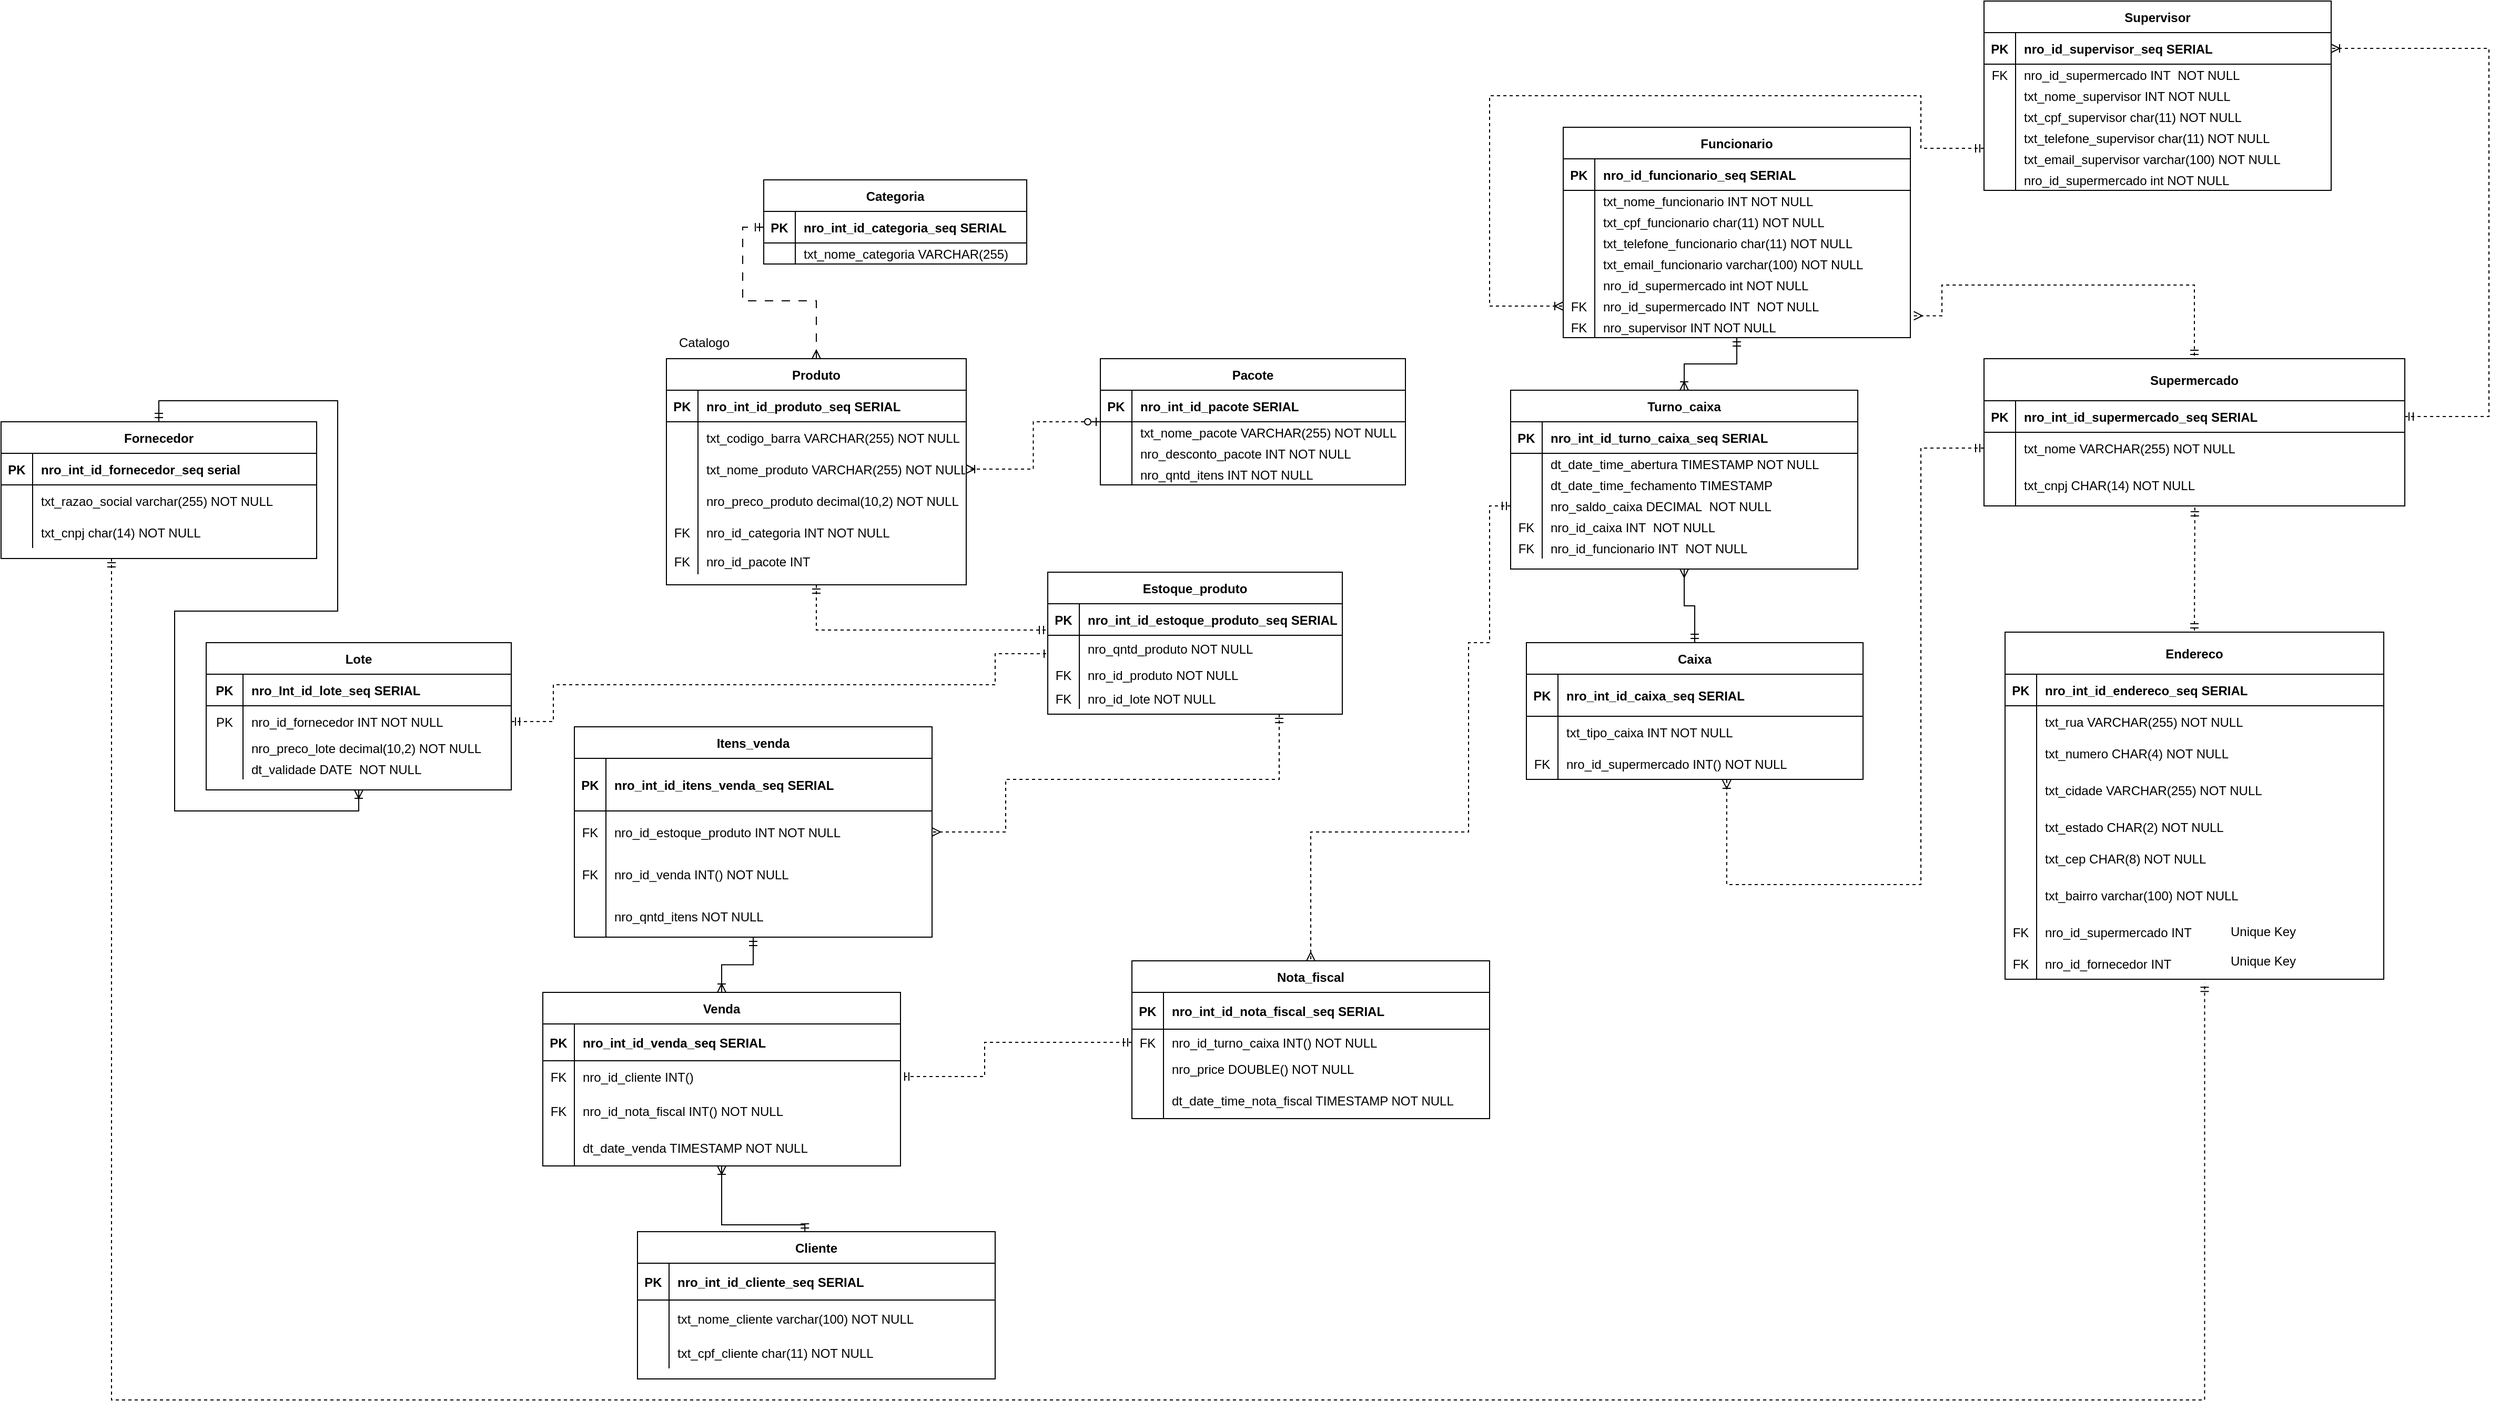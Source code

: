 <mxfile version="21.3.8" type="device">
  <diagram id="R2lEEEUBdFMjLlhIrx00" name="Page-1">
    <mxGraphModel dx="3642" dy="1617" grid="1" gridSize="10" guides="1" tooltips="1" connect="1" arrows="1" fold="1" page="1" pageScale="1" pageWidth="850" pageHeight="1100" math="0" shadow="0" extFonts="Permanent Marker^https://fonts.googleapis.com/css?family=Permanent+Marker">
      <root>
        <mxCell id="0" />
        <mxCell id="1" parent="0" />
        <mxCell id="C-vyLk0tnHw3VtMMgP7b-2" value="Lote" style="shape=table;startSize=30;container=1;collapsible=1;childLayout=tableLayout;fixedRows=1;rowLines=0;fontStyle=1;align=center;resizeLast=1;" parent="1" vertex="1">
          <mxGeometry x="-1930" y="560" width="290" height="140" as="geometry" />
        </mxCell>
        <mxCell id="C-vyLk0tnHw3VtMMgP7b-3" value="" style="shape=partialRectangle;collapsible=0;dropTarget=0;pointerEvents=0;fillColor=none;points=[[0,0.5],[1,0.5]];portConstraint=eastwest;top=0;left=0;right=0;bottom=1;fontStyle=0" parent="C-vyLk0tnHw3VtMMgP7b-2" vertex="1">
          <mxGeometry y="30" width="290" height="30" as="geometry" />
        </mxCell>
        <mxCell id="C-vyLk0tnHw3VtMMgP7b-4" value="PK" style="shape=partialRectangle;overflow=hidden;connectable=0;fillColor=none;top=0;left=0;bottom=0;right=0;fontStyle=1;" parent="C-vyLk0tnHw3VtMMgP7b-3" vertex="1">
          <mxGeometry width="35" height="30" as="geometry">
            <mxRectangle width="35" height="30" as="alternateBounds" />
          </mxGeometry>
        </mxCell>
        <mxCell id="C-vyLk0tnHw3VtMMgP7b-5" value="nro_Int_id_lote_seq SERIAL" style="shape=partialRectangle;overflow=hidden;connectable=0;fillColor=none;top=0;left=0;bottom=0;right=0;align=left;spacingLeft=6;fontStyle=1;" parent="C-vyLk0tnHw3VtMMgP7b-3" vertex="1">
          <mxGeometry x="35" width="255" height="30" as="geometry">
            <mxRectangle width="255" height="30" as="alternateBounds" />
          </mxGeometry>
        </mxCell>
        <mxCell id="ZhszgPgDs-b5acwubeUB-90" value="" style="shape=partialRectangle;collapsible=0;dropTarget=0;pointerEvents=0;fillColor=none;points=[[0,0.5],[1,0.5]];portConstraint=eastwest;top=0;left=0;right=0;bottom=0;fontStyle=0" parent="C-vyLk0tnHw3VtMMgP7b-2" vertex="1">
          <mxGeometry y="60" width="290" height="30" as="geometry" />
        </mxCell>
        <mxCell id="ZhszgPgDs-b5acwubeUB-91" value="PK" style="shape=partialRectangle;overflow=hidden;connectable=0;fillColor=none;top=0;left=0;bottom=0;right=0;fontStyle=0" parent="ZhszgPgDs-b5acwubeUB-90" vertex="1">
          <mxGeometry width="35" height="30" as="geometry">
            <mxRectangle width="35" height="30" as="alternateBounds" />
          </mxGeometry>
        </mxCell>
        <mxCell id="ZhszgPgDs-b5acwubeUB-92" value="nro_id_fornecedor INT NOT NULL" style="shape=partialRectangle;overflow=hidden;connectable=0;fillColor=none;top=0;left=0;bottom=0;right=0;align=left;spacingLeft=6;fontStyle=0" parent="ZhszgPgDs-b5acwubeUB-90" vertex="1">
          <mxGeometry x="35" width="255" height="30" as="geometry">
            <mxRectangle width="255" height="30" as="alternateBounds" />
          </mxGeometry>
        </mxCell>
        <mxCell id="C-vyLk0tnHw3VtMMgP7b-9" value="" style="shape=partialRectangle;collapsible=0;dropTarget=0;pointerEvents=0;fillColor=none;points=[[0,0.5],[1,0.5]];portConstraint=eastwest;top=0;left=0;right=0;bottom=0;fontStyle=0" parent="C-vyLk0tnHw3VtMMgP7b-2" vertex="1">
          <mxGeometry y="90" width="290" height="20" as="geometry" />
        </mxCell>
        <mxCell id="C-vyLk0tnHw3VtMMgP7b-10" value="" style="shape=partialRectangle;overflow=hidden;connectable=0;fillColor=none;top=0;left=0;bottom=0;right=0;fontStyle=0" parent="C-vyLk0tnHw3VtMMgP7b-9" vertex="1">
          <mxGeometry width="35" height="20" as="geometry">
            <mxRectangle width="35" height="20" as="alternateBounds" />
          </mxGeometry>
        </mxCell>
        <mxCell id="C-vyLk0tnHw3VtMMgP7b-11" value="nro_preco_lote decimal(10,2) NOT NULL" style="shape=partialRectangle;overflow=hidden;connectable=0;fillColor=none;top=0;left=0;bottom=0;right=0;align=left;spacingLeft=6;fontStyle=0" parent="C-vyLk0tnHw3VtMMgP7b-9" vertex="1">
          <mxGeometry x="35" width="255" height="20" as="geometry">
            <mxRectangle width="255" height="20" as="alternateBounds" />
          </mxGeometry>
        </mxCell>
        <mxCell id="f27gJIM7wvYcyOasWjjH-4" value="" style="shape=partialRectangle;collapsible=0;dropTarget=0;pointerEvents=0;fillColor=none;points=[[0,0.5],[1,0.5]];portConstraint=eastwest;top=0;left=0;right=0;bottom=0;fontStyle=0" vertex="1" parent="C-vyLk0tnHw3VtMMgP7b-2">
          <mxGeometry y="110" width="290" height="20" as="geometry" />
        </mxCell>
        <mxCell id="f27gJIM7wvYcyOasWjjH-5" value="" style="shape=partialRectangle;overflow=hidden;connectable=0;fillColor=none;top=0;left=0;bottom=0;right=0;fontStyle=0" vertex="1" parent="f27gJIM7wvYcyOasWjjH-4">
          <mxGeometry width="35" height="20" as="geometry">
            <mxRectangle width="35" height="20" as="alternateBounds" />
          </mxGeometry>
        </mxCell>
        <mxCell id="f27gJIM7wvYcyOasWjjH-6" value="dt_validade DATE  NOT NULL" style="shape=partialRectangle;overflow=hidden;connectable=0;fillColor=none;top=0;left=0;bottom=0;right=0;align=left;spacingLeft=6;fontStyle=0" vertex="1" parent="f27gJIM7wvYcyOasWjjH-4">
          <mxGeometry x="35" width="255" height="20" as="geometry">
            <mxRectangle width="255" height="20" as="alternateBounds" />
          </mxGeometry>
        </mxCell>
        <mxCell id="ZhszgPgDs-b5acwubeUB-73" style="edgeStyle=orthogonalEdgeStyle;rounded=0;orthogonalLoop=1;jettySize=auto;html=1;exitX=0.5;exitY=0;exitDx=0;exitDy=0;endArrow=ERoneToMany;endFill=0;startArrow=ERmandOne;startFill=0;fontStyle=0;entryX=0.5;entryY=1;entryDx=0;entryDy=0;" parent="1" source="C-vyLk0tnHw3VtMMgP7b-23" target="C-vyLk0tnHw3VtMMgP7b-2" edge="1">
          <mxGeometry relative="1" as="geometry">
            <mxPoint x="-1840" y="700" as="targetPoint" />
            <Array as="points">
              <mxPoint x="-1975" y="330" />
              <mxPoint x="-1805" y="330" />
              <mxPoint x="-1805" y="530" />
              <mxPoint x="-1960" y="530" />
              <mxPoint x="-1960" y="720" />
              <mxPoint x="-1785" y="720" />
            </Array>
          </mxGeometry>
        </mxCell>
        <mxCell id="8oMCgZoGk4KdPQHlk8bL-45" style="edgeStyle=orthogonalEdgeStyle;rounded=0;orthogonalLoop=1;jettySize=auto;html=1;entryX=0.527;entryY=1.119;entryDx=0;entryDy=0;entryPerimeter=0;startArrow=ERmandOne;startFill=0;endArrow=ERmandOne;endFill=0;dashed=1;" parent="1" source="C-vyLk0tnHw3VtMMgP7b-23" target="8oMCgZoGk4KdPQHlk8bL-46" edge="1">
          <mxGeometry relative="1" as="geometry">
            <mxPoint x="-530" y="990" as="targetPoint" />
            <Array as="points">
              <mxPoint x="-2020" y="1280" />
              <mxPoint x="-30" y="1280" />
            </Array>
          </mxGeometry>
        </mxCell>
        <mxCell id="C-vyLk0tnHw3VtMMgP7b-23" value="Fornecedor" style="shape=table;startSize=30;container=1;collapsible=1;childLayout=tableLayout;fixedRows=1;rowLines=0;fontStyle=1;align=center;resizeLast=1;" parent="1" vertex="1">
          <mxGeometry x="-2125" y="350" width="300" height="130" as="geometry" />
        </mxCell>
        <mxCell id="C-vyLk0tnHw3VtMMgP7b-24" value="" style="shape=partialRectangle;collapsible=0;dropTarget=0;pointerEvents=0;fillColor=none;points=[[0,0.5],[1,0.5]];portConstraint=eastwest;top=0;left=0;right=0;bottom=1;fontStyle=0" parent="C-vyLk0tnHw3VtMMgP7b-23" vertex="1">
          <mxGeometry y="30" width="300" height="30" as="geometry" />
        </mxCell>
        <mxCell id="C-vyLk0tnHw3VtMMgP7b-25" value="PK" style="shape=partialRectangle;overflow=hidden;connectable=0;fillColor=none;top=0;left=0;bottom=0;right=0;fontStyle=1;" parent="C-vyLk0tnHw3VtMMgP7b-24" vertex="1">
          <mxGeometry width="30" height="30" as="geometry">
            <mxRectangle width="30" height="30" as="alternateBounds" />
          </mxGeometry>
        </mxCell>
        <mxCell id="C-vyLk0tnHw3VtMMgP7b-26" value="nro_int_id_fornecedor_seq serial" style="shape=partialRectangle;overflow=hidden;connectable=0;fillColor=none;top=0;left=0;bottom=0;right=0;align=left;spacingLeft=6;fontStyle=1;" parent="C-vyLk0tnHw3VtMMgP7b-24" vertex="1">
          <mxGeometry x="30" width="270" height="30" as="geometry">
            <mxRectangle width="270" height="30" as="alternateBounds" />
          </mxGeometry>
        </mxCell>
        <mxCell id="C-vyLk0tnHw3VtMMgP7b-27" value="" style="shape=partialRectangle;collapsible=0;dropTarget=0;pointerEvents=0;fillColor=none;points=[[0,0.5],[1,0.5]];portConstraint=eastwest;top=0;left=0;right=0;bottom=0;fontStyle=0" parent="C-vyLk0tnHw3VtMMgP7b-23" vertex="1">
          <mxGeometry y="60" width="300" height="30" as="geometry" />
        </mxCell>
        <mxCell id="C-vyLk0tnHw3VtMMgP7b-28" value="" style="shape=partialRectangle;overflow=hidden;connectable=0;fillColor=none;top=0;left=0;bottom=0;right=0;fontStyle=0" parent="C-vyLk0tnHw3VtMMgP7b-27" vertex="1">
          <mxGeometry width="30" height="30" as="geometry">
            <mxRectangle width="30" height="30" as="alternateBounds" />
          </mxGeometry>
        </mxCell>
        <mxCell id="C-vyLk0tnHw3VtMMgP7b-29" value="txt_razao_social varchar(255) NOT NULL" style="shape=partialRectangle;overflow=hidden;connectable=0;fillColor=none;top=0;left=0;bottom=0;right=0;align=left;spacingLeft=6;fontStyle=0" parent="C-vyLk0tnHw3VtMMgP7b-27" vertex="1">
          <mxGeometry x="30" width="270" height="30" as="geometry">
            <mxRectangle width="270" height="30" as="alternateBounds" />
          </mxGeometry>
        </mxCell>
        <mxCell id="ZhszgPgDs-b5acwubeUB-83" value="" style="shape=partialRectangle;collapsible=0;dropTarget=0;pointerEvents=0;fillColor=none;points=[[0,0.5],[1,0.5]];portConstraint=eastwest;top=0;left=0;right=0;bottom=0;fontStyle=0" parent="C-vyLk0tnHw3VtMMgP7b-23" vertex="1">
          <mxGeometry y="90" width="300" height="30" as="geometry" />
        </mxCell>
        <mxCell id="ZhszgPgDs-b5acwubeUB-84" value="" style="shape=partialRectangle;overflow=hidden;connectable=0;fillColor=none;top=0;left=0;bottom=0;right=0;fontStyle=0" parent="ZhszgPgDs-b5acwubeUB-83" vertex="1">
          <mxGeometry width="30" height="30" as="geometry">
            <mxRectangle width="30" height="30" as="alternateBounds" />
          </mxGeometry>
        </mxCell>
        <mxCell id="ZhszgPgDs-b5acwubeUB-85" value="txt_cnpj char(14) NOT NULL " style="shape=partialRectangle;overflow=hidden;connectable=0;fillColor=none;top=0;left=0;bottom=0;right=0;align=left;spacingLeft=6;fontStyle=0" parent="ZhszgPgDs-b5acwubeUB-83" vertex="1">
          <mxGeometry x="30" width="270" height="30" as="geometry">
            <mxRectangle width="270" height="30" as="alternateBounds" />
          </mxGeometry>
        </mxCell>
        <mxCell id="ZhszgPgDs-b5acwubeUB-76" style="edgeStyle=orthogonalEdgeStyle;rounded=0;orthogonalLoop=1;jettySize=auto;html=1;endArrow=ERoneToMany;endFill=0;startArrow=ERmandOne;startFill=0;fontStyle=0;entryX=0.5;entryY=0;entryDx=0;entryDy=0;exitX=0.5;exitY=1;exitDx=0;exitDy=0;" parent="1" source="8oMCgZoGk4KdPQHlk8bL-29" target="ZhszgPgDs-b5acwubeUB-22" edge="1">
          <mxGeometry relative="1" as="geometry">
            <mxPoint x="-1360.0" y="847.5" as="sourcePoint" />
            <mxPoint x="-1330" y="832.5" as="targetPoint" />
            <Array as="points" />
          </mxGeometry>
        </mxCell>
        <mxCell id="ZhszgPgDs-b5acwubeUB-102" style="edgeStyle=orthogonalEdgeStyle;rounded=0;orthogonalLoop=1;jettySize=auto;html=1;endArrow=ERmandOne;endFill=0;fontStyle=0;dashed=1;dashPattern=8 8;startArrow=ERmany;startFill=0;entryX=0;entryY=0.5;entryDx=0;entryDy=0;" parent="1" source="ZhszgPgDs-b5acwubeUB-2" target="ZhszgPgDs-b5acwubeUB-13" edge="1">
          <mxGeometry relative="1" as="geometry">
            <mxPoint x="-1325" y="240" as="targetPoint" />
          </mxGeometry>
        </mxCell>
        <mxCell id="8oMCgZoGk4KdPQHlk8bL-93" value="" style="edgeStyle=orthogonalEdgeStyle;rounded=0;orthogonalLoop=1;jettySize=auto;html=1;dashed=1;endArrow=ERmandOne;endFill=0;startArrow=ERmandOne;startFill=0;" parent="1" source="ZhszgPgDs-b5acwubeUB-2" target="8oMCgZoGk4KdPQHlk8bL-74" edge="1">
          <mxGeometry relative="1" as="geometry">
            <Array as="points">
              <mxPoint x="-1350" y="548" />
            </Array>
          </mxGeometry>
        </mxCell>
        <mxCell id="ZhszgPgDs-b5acwubeUB-2" value="Produto" style="shape=table;startSize=30;container=1;collapsible=1;childLayout=tableLayout;fixedRows=1;rowLines=0;fontStyle=1;align=center;resizeLast=1;" parent="1" vertex="1">
          <mxGeometry x="-1492.5" y="290" width="285" height="215" as="geometry" />
        </mxCell>
        <mxCell id="ZhszgPgDs-b5acwubeUB-3" value="" style="shape=partialRectangle;collapsible=0;dropTarget=0;pointerEvents=0;fillColor=none;points=[[0,0.5],[1,0.5]];portConstraint=eastwest;top=0;left=0;right=0;bottom=1;fontStyle=0" parent="ZhszgPgDs-b5acwubeUB-2" vertex="1">
          <mxGeometry y="30" width="285" height="30" as="geometry" />
        </mxCell>
        <mxCell id="ZhszgPgDs-b5acwubeUB-4" value="PK" style="shape=partialRectangle;overflow=hidden;connectable=0;fillColor=none;top=0;left=0;bottom=0;right=0;fontStyle=1;" parent="ZhszgPgDs-b5acwubeUB-3" vertex="1">
          <mxGeometry width="30" height="30" as="geometry">
            <mxRectangle width="30" height="30" as="alternateBounds" />
          </mxGeometry>
        </mxCell>
        <mxCell id="ZhszgPgDs-b5acwubeUB-5" value="nro_int_id_produto_seq SERIAL" style="shape=partialRectangle;overflow=hidden;connectable=0;fillColor=none;top=0;left=0;bottom=0;right=0;align=left;spacingLeft=6;fontStyle=1;" parent="ZhszgPgDs-b5acwubeUB-3" vertex="1">
          <mxGeometry x="30" width="255" height="30" as="geometry">
            <mxRectangle width="255" height="30" as="alternateBounds" />
          </mxGeometry>
        </mxCell>
        <mxCell id="8oMCgZoGk4KdPQHlk8bL-65" value="" style="shape=partialRectangle;collapsible=0;dropTarget=0;pointerEvents=0;fillColor=none;points=[[0,0.5],[1,0.5]];portConstraint=eastwest;top=0;left=0;right=0;bottom=0;fontStyle=0" parent="ZhszgPgDs-b5acwubeUB-2" vertex="1">
          <mxGeometry y="60" width="285" height="30" as="geometry" />
        </mxCell>
        <mxCell id="8oMCgZoGk4KdPQHlk8bL-66" value="" style="shape=partialRectangle;overflow=hidden;connectable=0;fillColor=none;top=0;left=0;bottom=0;right=0;fontStyle=0" parent="8oMCgZoGk4KdPQHlk8bL-65" vertex="1">
          <mxGeometry width="30" height="30" as="geometry">
            <mxRectangle width="30" height="30" as="alternateBounds" />
          </mxGeometry>
        </mxCell>
        <mxCell id="8oMCgZoGk4KdPQHlk8bL-67" value="txt_codigo_barra VARCHAR(255) NOT NULL" style="shape=partialRectangle;overflow=hidden;connectable=0;fillColor=none;top=0;left=0;bottom=0;right=0;align=left;spacingLeft=6;fontStyle=0" parent="8oMCgZoGk4KdPQHlk8bL-65" vertex="1">
          <mxGeometry x="30" width="255" height="30" as="geometry">
            <mxRectangle width="255" height="30" as="alternateBounds" />
          </mxGeometry>
        </mxCell>
        <mxCell id="ZhszgPgDs-b5acwubeUB-109" value="" style="shape=partialRectangle;collapsible=0;dropTarget=0;pointerEvents=0;fillColor=none;points=[[0,0.5],[1,0.5]];portConstraint=eastwest;top=0;left=0;right=0;bottom=0;fontStyle=0" parent="ZhszgPgDs-b5acwubeUB-2" vertex="1">
          <mxGeometry y="90" width="285" height="30" as="geometry" />
        </mxCell>
        <mxCell id="ZhszgPgDs-b5acwubeUB-110" value="" style="shape=partialRectangle;overflow=hidden;connectable=0;fillColor=none;top=0;left=0;bottom=0;right=0;fontStyle=0" parent="ZhszgPgDs-b5acwubeUB-109" vertex="1">
          <mxGeometry width="30" height="30" as="geometry">
            <mxRectangle width="30" height="30" as="alternateBounds" />
          </mxGeometry>
        </mxCell>
        <mxCell id="ZhszgPgDs-b5acwubeUB-111" value="txt_nome_produto VARCHAR(255) NOT NULL" style="shape=partialRectangle;overflow=hidden;connectable=0;fillColor=none;top=0;left=0;bottom=0;right=0;align=left;spacingLeft=6;fontStyle=0" parent="ZhszgPgDs-b5acwubeUB-109" vertex="1">
          <mxGeometry x="30" width="255" height="30" as="geometry">
            <mxRectangle width="255" height="30" as="alternateBounds" />
          </mxGeometry>
        </mxCell>
        <mxCell id="8oMCgZoGk4KdPQHlk8bL-1" value="" style="shape=partialRectangle;collapsible=0;dropTarget=0;pointerEvents=0;fillColor=none;points=[[0,0.5],[1,0.5]];portConstraint=eastwest;top=0;left=0;right=0;bottom=0;fontStyle=0" parent="ZhszgPgDs-b5acwubeUB-2" vertex="1">
          <mxGeometry y="120" width="285" height="30" as="geometry" />
        </mxCell>
        <mxCell id="8oMCgZoGk4KdPQHlk8bL-2" value="" style="shape=partialRectangle;overflow=hidden;connectable=0;fillColor=none;top=0;left=0;bottom=0;right=0;fontStyle=0" parent="8oMCgZoGk4KdPQHlk8bL-1" vertex="1">
          <mxGeometry width="30" height="30" as="geometry">
            <mxRectangle width="30" height="30" as="alternateBounds" />
          </mxGeometry>
        </mxCell>
        <mxCell id="8oMCgZoGk4KdPQHlk8bL-3" value="nro_preco_produto decimal(10,2) NOT NULL" style="shape=partialRectangle;overflow=hidden;connectable=0;fillColor=none;top=0;left=0;bottom=0;right=0;align=left;spacingLeft=6;fontStyle=0" parent="8oMCgZoGk4KdPQHlk8bL-1" vertex="1">
          <mxGeometry x="30" width="255" height="30" as="geometry">
            <mxRectangle width="255" height="30" as="alternateBounds" />
          </mxGeometry>
        </mxCell>
        <mxCell id="ZhszgPgDs-b5acwubeUB-6" value="" style="shape=partialRectangle;collapsible=0;dropTarget=0;pointerEvents=0;fillColor=none;points=[[0,0.5],[1,0.5]];portConstraint=eastwest;top=0;left=0;right=0;bottom=0;fontStyle=0" parent="ZhszgPgDs-b5acwubeUB-2" vertex="1">
          <mxGeometry y="150" width="285" height="30" as="geometry" />
        </mxCell>
        <mxCell id="ZhszgPgDs-b5acwubeUB-7" value="FK" style="shape=partialRectangle;overflow=hidden;connectable=0;fillColor=none;top=0;left=0;bottom=0;right=0;fontStyle=0" parent="ZhszgPgDs-b5acwubeUB-6" vertex="1">
          <mxGeometry width="30" height="30" as="geometry">
            <mxRectangle width="30" height="30" as="alternateBounds" />
          </mxGeometry>
        </mxCell>
        <mxCell id="ZhszgPgDs-b5acwubeUB-8" value="nro_id_categoria INT NOT NULL" style="shape=partialRectangle;overflow=hidden;connectable=0;fillColor=none;top=0;left=0;bottom=0;right=0;align=left;spacingLeft=6;fontStyle=0" parent="ZhszgPgDs-b5acwubeUB-6" vertex="1">
          <mxGeometry x="30" width="255" height="30" as="geometry">
            <mxRectangle width="255" height="30" as="alternateBounds" />
          </mxGeometry>
        </mxCell>
        <mxCell id="YMlzd1HdwF_vwcsPfpYS-63" value="" style="shape=partialRectangle;collapsible=0;dropTarget=0;pointerEvents=0;fillColor=none;points=[[0,0.5],[1,0.5]];portConstraint=eastwest;top=0;left=0;right=0;bottom=0;fontStyle=0" parent="ZhszgPgDs-b5acwubeUB-2" vertex="1">
          <mxGeometry y="180" width="285" height="25" as="geometry" />
        </mxCell>
        <mxCell id="YMlzd1HdwF_vwcsPfpYS-64" value="FK" style="shape=partialRectangle;overflow=hidden;connectable=0;fillColor=none;top=0;left=0;bottom=0;right=0;fontStyle=0" parent="YMlzd1HdwF_vwcsPfpYS-63" vertex="1">
          <mxGeometry width="30" height="25" as="geometry">
            <mxRectangle width="30" height="25" as="alternateBounds" />
          </mxGeometry>
        </mxCell>
        <mxCell id="YMlzd1HdwF_vwcsPfpYS-65" value="nro_id_pacote INT" style="shape=partialRectangle;overflow=hidden;connectable=0;fillColor=none;top=0;left=0;bottom=0;right=0;align=left;spacingLeft=6;fontStyle=0" parent="YMlzd1HdwF_vwcsPfpYS-63" vertex="1">
          <mxGeometry x="30" width="255" height="25" as="geometry">
            <mxRectangle width="255" height="25" as="alternateBounds" />
          </mxGeometry>
        </mxCell>
        <mxCell id="ZhszgPgDs-b5acwubeUB-12" value="Categoria" style="shape=table;startSize=30;container=1;collapsible=1;childLayout=tableLayout;fixedRows=1;rowLines=0;fontStyle=1;align=center;resizeLast=1;" parent="1" vertex="1">
          <mxGeometry x="-1400" y="120" width="250" height="80" as="geometry" />
        </mxCell>
        <mxCell id="ZhszgPgDs-b5acwubeUB-13" value="" style="shape=partialRectangle;collapsible=0;dropTarget=0;pointerEvents=0;fillColor=none;points=[[0,0.5],[1,0.5]];portConstraint=eastwest;top=0;left=0;right=0;bottom=1;fontStyle=0" parent="ZhszgPgDs-b5acwubeUB-12" vertex="1">
          <mxGeometry y="30" width="250" height="30" as="geometry" />
        </mxCell>
        <mxCell id="ZhszgPgDs-b5acwubeUB-14" value="PK" style="shape=partialRectangle;overflow=hidden;connectable=0;fillColor=none;top=0;left=0;bottom=0;right=0;fontStyle=1;" parent="ZhszgPgDs-b5acwubeUB-13" vertex="1">
          <mxGeometry width="30" height="30" as="geometry">
            <mxRectangle width="30" height="30" as="alternateBounds" />
          </mxGeometry>
        </mxCell>
        <mxCell id="ZhszgPgDs-b5acwubeUB-15" value="nro_int_id_categoria_seq SERIAL" style="shape=partialRectangle;overflow=hidden;connectable=0;fillColor=none;top=0;left=0;bottom=0;right=0;align=left;spacingLeft=6;fontStyle=1;" parent="ZhszgPgDs-b5acwubeUB-13" vertex="1">
          <mxGeometry x="30" width="220" height="30" as="geometry">
            <mxRectangle width="220" height="30" as="alternateBounds" />
          </mxGeometry>
        </mxCell>
        <mxCell id="ZhszgPgDs-b5acwubeUB-16" value="" style="shape=partialRectangle;collapsible=0;dropTarget=0;pointerEvents=0;fillColor=none;points=[[0,0.5],[1,0.5]];portConstraint=eastwest;top=0;left=0;right=0;bottom=0;fontStyle=0" parent="ZhszgPgDs-b5acwubeUB-12" vertex="1">
          <mxGeometry y="60" width="250" height="20" as="geometry" />
        </mxCell>
        <mxCell id="ZhszgPgDs-b5acwubeUB-17" value="" style="shape=partialRectangle;overflow=hidden;connectable=0;fillColor=none;top=0;left=0;bottom=0;right=0;fontStyle=0" parent="ZhszgPgDs-b5acwubeUB-16" vertex="1">
          <mxGeometry width="30" height="20" as="geometry">
            <mxRectangle width="30" height="20" as="alternateBounds" />
          </mxGeometry>
        </mxCell>
        <mxCell id="ZhszgPgDs-b5acwubeUB-18" value="txt_nome_categoria VARCHAR(255) " style="shape=partialRectangle;overflow=hidden;connectable=0;fillColor=none;top=0;left=0;bottom=0;right=0;align=left;spacingLeft=6;fontStyle=0" parent="ZhszgPgDs-b5acwubeUB-16" vertex="1">
          <mxGeometry x="30" width="220" height="20" as="geometry">
            <mxRectangle width="220" height="20" as="alternateBounds" />
          </mxGeometry>
        </mxCell>
        <mxCell id="gj_z8a71_PHjP288N0sT-1" style="edgeStyle=orthogonalEdgeStyle;rounded=0;orthogonalLoop=1;jettySize=auto;html=1;exitX=0.5;exitY=1;exitDx=0;exitDy=0;entryX=0.468;entryY=0.004;entryDx=0;entryDy=0;endArrow=ERmandOne;endFill=0;startArrow=ERoneToMany;startFill=0;entryPerimeter=0;" parent="1" source="ZhszgPgDs-b5acwubeUB-22" target="4ZfQA_EtxtKFWtGYFs4U-21" edge="1">
          <mxGeometry relative="1" as="geometry">
            <Array as="points">
              <mxPoint x="-1360" y="1113.5" />
            </Array>
          </mxGeometry>
        </mxCell>
        <mxCell id="ZhszgPgDs-b5acwubeUB-22" value="Venda" style="shape=table;startSize=30;container=1;collapsible=1;childLayout=tableLayout;fixedRows=1;rowLines=0;fontStyle=1;align=center;resizeLast=1;" parent="1" vertex="1">
          <mxGeometry x="-1610" y="892.5" width="340" height="165" as="geometry" />
        </mxCell>
        <mxCell id="ZhszgPgDs-b5acwubeUB-23" value="" style="shape=partialRectangle;collapsible=0;dropTarget=0;pointerEvents=0;fillColor=none;points=[[0,0.5],[1,0.5]];portConstraint=eastwest;top=0;left=0;right=0;bottom=1;fontStyle=0" parent="ZhszgPgDs-b5acwubeUB-22" vertex="1">
          <mxGeometry y="30" width="340" height="35" as="geometry" />
        </mxCell>
        <mxCell id="ZhszgPgDs-b5acwubeUB-24" value="PK" style="shape=partialRectangle;overflow=hidden;connectable=0;fillColor=none;top=0;left=0;bottom=0;right=0;fontStyle=1;" parent="ZhszgPgDs-b5acwubeUB-23" vertex="1">
          <mxGeometry width="30" height="35" as="geometry">
            <mxRectangle width="30" height="35" as="alternateBounds" />
          </mxGeometry>
        </mxCell>
        <mxCell id="ZhszgPgDs-b5acwubeUB-25" value="nro_int_id_venda_seq SERIAL" style="shape=partialRectangle;overflow=hidden;connectable=0;fillColor=none;top=0;left=0;bottom=0;right=0;align=left;spacingLeft=6;fontStyle=1;" parent="ZhszgPgDs-b5acwubeUB-23" vertex="1">
          <mxGeometry x="30" width="310" height="35" as="geometry">
            <mxRectangle width="310" height="35" as="alternateBounds" />
          </mxGeometry>
        </mxCell>
        <mxCell id="gj_z8a71_PHjP288N0sT-3" value="" style="shape=partialRectangle;collapsible=0;dropTarget=0;pointerEvents=0;fillColor=none;points=[[0,0.5],[1,0.5]];portConstraint=eastwest;top=0;left=0;right=0;bottom=0;fontStyle=0" parent="ZhszgPgDs-b5acwubeUB-22" vertex="1">
          <mxGeometry y="65" width="340" height="30" as="geometry" />
        </mxCell>
        <mxCell id="gj_z8a71_PHjP288N0sT-4" value="FK" style="shape=partialRectangle;overflow=hidden;connectable=0;fillColor=none;top=0;left=0;bottom=0;right=0;fontStyle=0" parent="gj_z8a71_PHjP288N0sT-3" vertex="1">
          <mxGeometry width="30" height="30" as="geometry">
            <mxRectangle width="30" height="30" as="alternateBounds" />
          </mxGeometry>
        </mxCell>
        <mxCell id="gj_z8a71_PHjP288N0sT-5" value="nro_id_cliente INT() " style="shape=partialRectangle;overflow=hidden;connectable=0;fillColor=none;top=0;left=0;bottom=0;right=0;align=left;spacingLeft=6;fontStyle=0" parent="gj_z8a71_PHjP288N0sT-3" vertex="1">
          <mxGeometry x="30" width="310" height="30" as="geometry">
            <mxRectangle width="310" height="30" as="alternateBounds" />
          </mxGeometry>
        </mxCell>
        <mxCell id="YMlzd1HdwF_vwcsPfpYS-54" value="" style="shape=partialRectangle;collapsible=0;dropTarget=0;pointerEvents=0;fillColor=none;points=[[0,0.5],[1,0.5]];portConstraint=eastwest;top=0;left=0;right=0;bottom=0;fontStyle=0" parent="ZhszgPgDs-b5acwubeUB-22" vertex="1">
          <mxGeometry y="95" width="340" height="35" as="geometry" />
        </mxCell>
        <mxCell id="YMlzd1HdwF_vwcsPfpYS-55" value="FK" style="shape=partialRectangle;overflow=hidden;connectable=0;fillColor=none;top=0;left=0;bottom=0;right=0;fontStyle=0" parent="YMlzd1HdwF_vwcsPfpYS-54" vertex="1">
          <mxGeometry width="30" height="35" as="geometry">
            <mxRectangle width="30" height="35" as="alternateBounds" />
          </mxGeometry>
        </mxCell>
        <mxCell id="YMlzd1HdwF_vwcsPfpYS-56" value="nro_id_nota_fiscal INT() NOT NULL" style="shape=partialRectangle;overflow=hidden;connectable=0;fillColor=none;top=0;left=0;bottom=0;right=0;align=left;spacingLeft=6;fontStyle=0" parent="YMlzd1HdwF_vwcsPfpYS-54" vertex="1">
          <mxGeometry x="30" width="310" height="35" as="geometry">
            <mxRectangle width="310" height="35" as="alternateBounds" />
          </mxGeometry>
        </mxCell>
        <mxCell id="YMlzd1HdwF_vwcsPfpYS-140" value="" style="shape=partialRectangle;collapsible=0;dropTarget=0;pointerEvents=0;fillColor=none;points=[[0,0.5],[1,0.5]];portConstraint=eastwest;top=0;left=0;right=0;bottom=0;fontStyle=0" parent="ZhszgPgDs-b5acwubeUB-22" vertex="1">
          <mxGeometry y="130" width="340" height="35" as="geometry" />
        </mxCell>
        <mxCell id="YMlzd1HdwF_vwcsPfpYS-141" value="" style="shape=partialRectangle;overflow=hidden;connectable=0;fillColor=none;top=0;left=0;bottom=0;right=0;fontStyle=0" parent="YMlzd1HdwF_vwcsPfpYS-140" vertex="1">
          <mxGeometry width="30" height="35" as="geometry">
            <mxRectangle width="30" height="35" as="alternateBounds" />
          </mxGeometry>
        </mxCell>
        <mxCell id="YMlzd1HdwF_vwcsPfpYS-142" value="dt_date_venda TIMESTAMP NOT NULL" style="shape=partialRectangle;overflow=hidden;connectable=0;fillColor=none;top=0;left=0;bottom=0;right=0;align=left;spacingLeft=6;fontStyle=0" parent="YMlzd1HdwF_vwcsPfpYS-140" vertex="1">
          <mxGeometry x="30" width="310" height="35" as="geometry">
            <mxRectangle width="310" height="35" as="alternateBounds" />
          </mxGeometry>
        </mxCell>
        <mxCell id="ZhszgPgDs-b5acwubeUB-126" style="edgeStyle=orthogonalEdgeStyle;rounded=0;orthogonalLoop=1;jettySize=auto;html=1;endArrow=ERmany;endFill=0;startArrow=ERmandOne;startFill=0;entryX=0.5;entryY=1;entryDx=0;entryDy=0;" parent="1" source="ZhszgPgDs-b5acwubeUB-42" target="ouxHXi3ojNdzsAgiTvzo-17" edge="1">
          <mxGeometry relative="1" as="geometry">
            <mxPoint x="-530" y="470" as="targetPoint" />
          </mxGeometry>
        </mxCell>
        <mxCell id="ZhszgPgDs-b5acwubeUB-42" value="Caixa" style="shape=table;startSize=30;container=1;collapsible=1;childLayout=tableLayout;fixedRows=1;rowLines=0;fontStyle=1;align=center;resizeLast=1;" parent="1" vertex="1">
          <mxGeometry x="-675" y="560" width="320" height="130" as="geometry" />
        </mxCell>
        <mxCell id="ZhszgPgDs-b5acwubeUB-43" value="" style="shape=partialRectangle;collapsible=0;dropTarget=0;pointerEvents=0;fillColor=none;points=[[0,0.5],[1,0.5]];portConstraint=eastwest;top=0;left=0;right=0;bottom=1;fontStyle=0" parent="ZhszgPgDs-b5acwubeUB-42" vertex="1">
          <mxGeometry y="30" width="320" height="40" as="geometry" />
        </mxCell>
        <mxCell id="ZhszgPgDs-b5acwubeUB-44" value="PK" style="shape=partialRectangle;overflow=hidden;connectable=0;fillColor=none;top=0;left=0;bottom=0;right=0;fontStyle=1;" parent="ZhszgPgDs-b5acwubeUB-43" vertex="1">
          <mxGeometry width="30" height="40" as="geometry">
            <mxRectangle width="30" height="40" as="alternateBounds" />
          </mxGeometry>
        </mxCell>
        <mxCell id="ZhszgPgDs-b5acwubeUB-45" value="nro_int_id_caixa_seq SERIAL" style="shape=partialRectangle;overflow=hidden;connectable=0;fillColor=none;top=0;left=0;bottom=0;right=0;align=left;spacingLeft=6;fontStyle=1;" parent="ZhszgPgDs-b5acwubeUB-43" vertex="1">
          <mxGeometry x="30" width="290" height="40" as="geometry">
            <mxRectangle width="290" height="40" as="alternateBounds" />
          </mxGeometry>
        </mxCell>
        <mxCell id="YMlzd1HdwF_vwcsPfpYS-44" value="" style="shape=partialRectangle;collapsible=0;dropTarget=0;pointerEvents=0;fillColor=none;points=[[0,0.5],[1,0.5]];portConstraint=eastwest;top=0;left=0;right=0;bottom=0;fontStyle=0" parent="ZhszgPgDs-b5acwubeUB-42" vertex="1">
          <mxGeometry y="70" width="320" height="30" as="geometry" />
        </mxCell>
        <mxCell id="YMlzd1HdwF_vwcsPfpYS-45" value="" style="shape=partialRectangle;overflow=hidden;connectable=0;fillColor=none;top=0;left=0;bottom=0;right=0;fontStyle=0" parent="YMlzd1HdwF_vwcsPfpYS-44" vertex="1">
          <mxGeometry width="30" height="30" as="geometry">
            <mxRectangle width="30" height="30" as="alternateBounds" />
          </mxGeometry>
        </mxCell>
        <mxCell id="YMlzd1HdwF_vwcsPfpYS-46" value="txt_tipo_caixa INT NOT NULL" style="shape=partialRectangle;overflow=hidden;connectable=0;fillColor=none;top=0;left=0;bottom=0;right=0;align=left;spacingLeft=6;fontStyle=0" parent="YMlzd1HdwF_vwcsPfpYS-44" vertex="1">
          <mxGeometry x="30" width="290" height="30" as="geometry">
            <mxRectangle width="290" height="30" as="alternateBounds" />
          </mxGeometry>
        </mxCell>
        <mxCell id="YMlzd1HdwF_vwcsPfpYS-137" value="" style="shape=partialRectangle;collapsible=0;dropTarget=0;pointerEvents=0;fillColor=none;points=[[0,0.5],[1,0.5]];portConstraint=eastwest;top=0;left=0;right=0;bottom=0;fontStyle=0" parent="ZhszgPgDs-b5acwubeUB-42" vertex="1">
          <mxGeometry y="100" width="320" height="30" as="geometry" />
        </mxCell>
        <mxCell id="YMlzd1HdwF_vwcsPfpYS-138" value="FK" style="shape=partialRectangle;overflow=hidden;connectable=0;fillColor=none;top=0;left=0;bottom=0;right=0;fontStyle=0" parent="YMlzd1HdwF_vwcsPfpYS-137" vertex="1">
          <mxGeometry width="30" height="30" as="geometry">
            <mxRectangle width="30" height="30" as="alternateBounds" />
          </mxGeometry>
        </mxCell>
        <mxCell id="YMlzd1HdwF_vwcsPfpYS-139" value="nro_id_supermercado INT() NOT NULL" style="shape=partialRectangle;overflow=hidden;connectable=0;fillColor=none;top=0;left=0;bottom=0;right=0;align=left;spacingLeft=6;fontStyle=0" parent="YMlzd1HdwF_vwcsPfpYS-137" vertex="1">
          <mxGeometry x="30" width="290" height="30" as="geometry">
            <mxRectangle width="290" height="30" as="alternateBounds" />
          </mxGeometry>
        </mxCell>
        <mxCell id="ZhszgPgDs-b5acwubeUB-122" value="" style="edgeStyle=orthogonalEdgeStyle;rounded=0;orthogonalLoop=1;jettySize=auto;html=1;fontStyle=0;endArrow=ERoneToMany;endFill=0;startArrow=ERmandOne;startFill=0;entryX=0.5;entryY=0;entryDx=0;entryDy=0;" parent="1" source="ZhszgPgDs-b5acwubeUB-52" target="ouxHXi3ojNdzsAgiTvzo-17" edge="1">
          <mxGeometry relative="1" as="geometry">
            <mxPoint x="-529.96" y="320" as="targetPoint" />
          </mxGeometry>
        </mxCell>
        <mxCell id="ZhszgPgDs-b5acwubeUB-52" value="Funcionario" style="shape=table;startSize=30;container=1;collapsible=1;childLayout=tableLayout;fixedRows=1;rowLines=0;fontStyle=1;align=center;resizeLast=1;" parent="1" vertex="1">
          <mxGeometry x="-640" y="70" width="330" height="200" as="geometry" />
        </mxCell>
        <mxCell id="ZhszgPgDs-b5acwubeUB-53" value="" style="shape=partialRectangle;collapsible=0;dropTarget=0;pointerEvents=0;fillColor=none;points=[[0,0.5],[1,0.5]];portConstraint=eastwest;top=0;left=0;right=0;bottom=1;fontStyle=0" parent="ZhszgPgDs-b5acwubeUB-52" vertex="1">
          <mxGeometry y="30" width="330" height="30" as="geometry" />
        </mxCell>
        <mxCell id="ZhszgPgDs-b5acwubeUB-54" value="PK" style="shape=partialRectangle;overflow=hidden;connectable=0;fillColor=none;top=0;left=0;bottom=0;right=0;fontStyle=1;" parent="ZhszgPgDs-b5acwubeUB-53" vertex="1">
          <mxGeometry width="30" height="30" as="geometry">
            <mxRectangle width="30" height="30" as="alternateBounds" />
          </mxGeometry>
        </mxCell>
        <mxCell id="ZhszgPgDs-b5acwubeUB-55" value="nro_id_funcionario_seq SERIAL" style="shape=partialRectangle;overflow=hidden;connectable=0;fillColor=none;top=0;left=0;bottom=0;right=0;align=left;spacingLeft=6;fontStyle=1;" parent="ZhszgPgDs-b5acwubeUB-53" vertex="1">
          <mxGeometry x="30" width="300" height="30" as="geometry">
            <mxRectangle width="300" height="30" as="alternateBounds" />
          </mxGeometry>
        </mxCell>
        <mxCell id="ouxHXi3ojNdzsAgiTvzo-1" value="" style="shape=partialRectangle;collapsible=0;dropTarget=0;pointerEvents=0;fillColor=none;points=[[0,0.5],[1,0.5]];portConstraint=eastwest;top=0;left=0;right=0;bottom=0;fontStyle=0" parent="ZhszgPgDs-b5acwubeUB-52" vertex="1">
          <mxGeometry y="60" width="330" height="20" as="geometry" />
        </mxCell>
        <mxCell id="ouxHXi3ojNdzsAgiTvzo-2" value="" style="shape=partialRectangle;overflow=hidden;connectable=0;fillColor=none;top=0;left=0;bottom=0;right=0;fontStyle=0" parent="ouxHXi3ojNdzsAgiTvzo-1" vertex="1">
          <mxGeometry width="30" height="20" as="geometry">
            <mxRectangle width="30" height="20" as="alternateBounds" />
          </mxGeometry>
        </mxCell>
        <mxCell id="ouxHXi3ojNdzsAgiTvzo-3" value="txt_nome_funcionario INT NOT NULL" style="shape=partialRectangle;overflow=hidden;connectable=0;fillColor=none;top=0;left=0;bottom=0;right=0;align=left;spacingLeft=6;fontStyle=0" parent="ouxHXi3ojNdzsAgiTvzo-1" vertex="1">
          <mxGeometry x="30" width="300" height="20" as="geometry">
            <mxRectangle width="300" height="20" as="alternateBounds" />
          </mxGeometry>
        </mxCell>
        <mxCell id="YMlzd1HdwF_vwcsPfpYS-82" value="" style="shape=partialRectangle;collapsible=0;dropTarget=0;pointerEvents=0;fillColor=none;points=[[0,0.5],[1,0.5]];portConstraint=eastwest;top=0;left=0;right=0;bottom=0;fontStyle=0" parent="ZhszgPgDs-b5acwubeUB-52" vertex="1">
          <mxGeometry y="80" width="330" height="20" as="geometry" />
        </mxCell>
        <mxCell id="YMlzd1HdwF_vwcsPfpYS-83" value="" style="shape=partialRectangle;overflow=hidden;connectable=0;fillColor=none;top=0;left=0;bottom=0;right=0;fontStyle=0" parent="YMlzd1HdwF_vwcsPfpYS-82" vertex="1">
          <mxGeometry width="30" height="20" as="geometry">
            <mxRectangle width="30" height="20" as="alternateBounds" />
          </mxGeometry>
        </mxCell>
        <mxCell id="YMlzd1HdwF_vwcsPfpYS-84" value="txt_cpf_funcionario char(11) NOT NULL" style="shape=partialRectangle;overflow=hidden;connectable=0;fillColor=none;top=0;left=0;bottom=0;right=0;align=left;spacingLeft=6;fontStyle=0" parent="YMlzd1HdwF_vwcsPfpYS-82" vertex="1">
          <mxGeometry x="30" width="300" height="20" as="geometry">
            <mxRectangle width="300" height="20" as="alternateBounds" />
          </mxGeometry>
        </mxCell>
        <mxCell id="8oMCgZoGk4KdPQHlk8bL-19" value="" style="shape=partialRectangle;collapsible=0;dropTarget=0;pointerEvents=0;fillColor=none;points=[[0,0.5],[1,0.5]];portConstraint=eastwest;top=0;left=0;right=0;bottom=0;fontStyle=0" parent="ZhszgPgDs-b5acwubeUB-52" vertex="1">
          <mxGeometry y="100" width="330" height="20" as="geometry" />
        </mxCell>
        <mxCell id="8oMCgZoGk4KdPQHlk8bL-20" value="" style="shape=partialRectangle;overflow=hidden;connectable=0;fillColor=none;top=0;left=0;bottom=0;right=0;fontStyle=0" parent="8oMCgZoGk4KdPQHlk8bL-19" vertex="1">
          <mxGeometry width="30" height="20" as="geometry">
            <mxRectangle width="30" height="20" as="alternateBounds" />
          </mxGeometry>
        </mxCell>
        <mxCell id="8oMCgZoGk4KdPQHlk8bL-21" value="txt_telefone_funcionario char(11) NOT NULL" style="shape=partialRectangle;overflow=hidden;connectable=0;fillColor=none;top=0;left=0;bottom=0;right=0;align=left;spacingLeft=6;fontStyle=0" parent="8oMCgZoGk4KdPQHlk8bL-19" vertex="1">
          <mxGeometry x="30" width="300" height="20" as="geometry">
            <mxRectangle width="300" height="20" as="alternateBounds" />
          </mxGeometry>
        </mxCell>
        <mxCell id="8oMCgZoGk4KdPQHlk8bL-22" value="" style="shape=partialRectangle;collapsible=0;dropTarget=0;pointerEvents=0;fillColor=none;points=[[0,0.5],[1,0.5]];portConstraint=eastwest;top=0;left=0;right=0;bottom=0;fontStyle=0" parent="ZhszgPgDs-b5acwubeUB-52" vertex="1">
          <mxGeometry y="120" width="330" height="20" as="geometry" />
        </mxCell>
        <mxCell id="8oMCgZoGk4KdPQHlk8bL-23" value="" style="shape=partialRectangle;overflow=hidden;connectable=0;fillColor=none;top=0;left=0;bottom=0;right=0;fontStyle=0" parent="8oMCgZoGk4KdPQHlk8bL-22" vertex="1">
          <mxGeometry width="30" height="20" as="geometry">
            <mxRectangle width="30" height="20" as="alternateBounds" />
          </mxGeometry>
        </mxCell>
        <mxCell id="8oMCgZoGk4KdPQHlk8bL-24" value="txt_email_funcionario varchar(100) NOT NULL" style="shape=partialRectangle;overflow=hidden;connectable=0;fillColor=none;top=0;left=0;bottom=0;right=0;align=left;spacingLeft=6;fontStyle=0" parent="8oMCgZoGk4KdPQHlk8bL-22" vertex="1">
          <mxGeometry x="30" width="300" height="20" as="geometry">
            <mxRectangle width="300" height="20" as="alternateBounds" />
          </mxGeometry>
        </mxCell>
        <mxCell id="8oMCgZoGk4KdPQHlk8bL-25" value="" style="shape=partialRectangle;collapsible=0;dropTarget=0;pointerEvents=0;fillColor=none;points=[[0,0.5],[1,0.5]];portConstraint=eastwest;top=0;left=0;right=0;bottom=0;fontStyle=0" parent="ZhszgPgDs-b5acwubeUB-52" vertex="1">
          <mxGeometry y="140" width="330" height="20" as="geometry" />
        </mxCell>
        <mxCell id="8oMCgZoGk4KdPQHlk8bL-26" value="" style="shape=partialRectangle;overflow=hidden;connectable=0;fillColor=none;top=0;left=0;bottom=0;right=0;fontStyle=0" parent="8oMCgZoGk4KdPQHlk8bL-25" vertex="1">
          <mxGeometry width="30" height="20" as="geometry">
            <mxRectangle width="30" height="20" as="alternateBounds" />
          </mxGeometry>
        </mxCell>
        <mxCell id="8oMCgZoGk4KdPQHlk8bL-27" value="nro_id_supermercado int NOT NULL" style="shape=partialRectangle;overflow=hidden;connectable=0;fillColor=none;top=0;left=0;bottom=0;right=0;align=left;spacingLeft=6;fontStyle=0" parent="8oMCgZoGk4KdPQHlk8bL-25" vertex="1">
          <mxGeometry x="30" width="300" height="20" as="geometry">
            <mxRectangle width="300" height="20" as="alternateBounds" />
          </mxGeometry>
        </mxCell>
        <mxCell id="ZhszgPgDs-b5acwubeUB-56" value="" style="shape=partialRectangle;collapsible=0;dropTarget=0;pointerEvents=0;fillColor=none;points=[[0,0.5],[1,0.5]];portConstraint=eastwest;top=0;left=0;right=0;bottom=0;fontStyle=0" parent="ZhszgPgDs-b5acwubeUB-52" vertex="1">
          <mxGeometry y="160" width="330" height="20" as="geometry" />
        </mxCell>
        <mxCell id="ZhszgPgDs-b5acwubeUB-57" value="FK" style="shape=partialRectangle;overflow=hidden;connectable=0;fillColor=none;top=0;left=0;bottom=0;right=0;fontStyle=0" parent="ZhszgPgDs-b5acwubeUB-56" vertex="1">
          <mxGeometry width="30" height="20" as="geometry">
            <mxRectangle width="30" height="20" as="alternateBounds" />
          </mxGeometry>
        </mxCell>
        <mxCell id="ZhszgPgDs-b5acwubeUB-58" value="nro_id_supermercado INT  NOT NULL" style="shape=partialRectangle;overflow=hidden;connectable=0;fillColor=none;top=0;left=0;bottom=0;right=0;align=left;spacingLeft=6;fontStyle=0" parent="ZhszgPgDs-b5acwubeUB-56" vertex="1">
          <mxGeometry x="30" width="300" height="20" as="geometry">
            <mxRectangle width="300" height="20" as="alternateBounds" />
          </mxGeometry>
        </mxCell>
        <mxCell id="ZhszgPgDs-b5acwubeUB-137" value="" style="shape=partialRectangle;collapsible=0;dropTarget=0;pointerEvents=0;fillColor=none;points=[[0,0.5],[1,0.5]];portConstraint=eastwest;top=0;left=0;right=0;bottom=0;fontStyle=0" parent="ZhszgPgDs-b5acwubeUB-52" vertex="1">
          <mxGeometry y="180" width="330" height="20" as="geometry" />
        </mxCell>
        <mxCell id="ZhszgPgDs-b5acwubeUB-138" value="FK" style="shape=partialRectangle;overflow=hidden;connectable=0;fillColor=none;top=0;left=0;bottom=0;right=0;fontStyle=0" parent="ZhszgPgDs-b5acwubeUB-137" vertex="1">
          <mxGeometry width="30" height="20" as="geometry">
            <mxRectangle width="30" height="20" as="alternateBounds" />
          </mxGeometry>
        </mxCell>
        <mxCell id="ZhszgPgDs-b5acwubeUB-139" value="nro_supervisor INT NOT NULL" style="shape=partialRectangle;overflow=hidden;connectable=0;fillColor=none;top=0;left=0;bottom=0;right=0;align=left;spacingLeft=6;fontStyle=0" parent="ZhszgPgDs-b5acwubeUB-137" vertex="1">
          <mxGeometry x="30" width="300" height="20" as="geometry">
            <mxRectangle width="300" height="20" as="alternateBounds" />
          </mxGeometry>
        </mxCell>
        <mxCell id="ZhszgPgDs-b5acwubeUB-62" value="Supermercado" style="shape=table;startSize=40;container=1;collapsible=1;childLayout=tableLayout;fixedRows=1;rowLines=0;fontStyle=1;align=center;resizeLast=1;" parent="1" vertex="1">
          <mxGeometry x="-240" y="290" width="400" height="140" as="geometry" />
        </mxCell>
        <mxCell id="ZhszgPgDs-b5acwubeUB-63" value="" style="shape=partialRectangle;collapsible=0;dropTarget=0;pointerEvents=0;fillColor=none;points=[[0,0.5],[1,0.5]];portConstraint=eastwest;top=0;left=0;right=0;bottom=1;fontStyle=0" parent="ZhszgPgDs-b5acwubeUB-62" vertex="1">
          <mxGeometry y="40" width="400" height="30" as="geometry" />
        </mxCell>
        <mxCell id="ZhszgPgDs-b5acwubeUB-64" value="PK" style="shape=partialRectangle;overflow=hidden;connectable=0;fillColor=none;top=0;left=0;bottom=0;right=0;fontStyle=1;" parent="ZhszgPgDs-b5acwubeUB-63" vertex="1">
          <mxGeometry width="30" height="30" as="geometry">
            <mxRectangle width="30" height="30" as="alternateBounds" />
          </mxGeometry>
        </mxCell>
        <mxCell id="ZhszgPgDs-b5acwubeUB-65" value="nro_int_id_supermercado_seq SERIAL" style="shape=partialRectangle;overflow=hidden;connectable=0;fillColor=none;top=0;left=0;bottom=0;right=0;align=left;spacingLeft=6;fontStyle=1;" parent="ZhszgPgDs-b5acwubeUB-63" vertex="1">
          <mxGeometry x="30" width="370" height="30" as="geometry">
            <mxRectangle width="370" height="30" as="alternateBounds" />
          </mxGeometry>
        </mxCell>
        <mxCell id="ZhszgPgDs-b5acwubeUB-66" value="" style="shape=partialRectangle;collapsible=0;dropTarget=0;pointerEvents=0;fillColor=none;points=[[0,0.5],[1,0.5]];portConstraint=eastwest;top=0;left=0;right=0;bottom=0;fontStyle=0" parent="ZhszgPgDs-b5acwubeUB-62" vertex="1">
          <mxGeometry y="70" width="400" height="30" as="geometry" />
        </mxCell>
        <mxCell id="ZhszgPgDs-b5acwubeUB-67" value="" style="shape=partialRectangle;overflow=hidden;connectable=0;fillColor=none;top=0;left=0;bottom=0;right=0;fontStyle=0" parent="ZhszgPgDs-b5acwubeUB-66" vertex="1">
          <mxGeometry width="30" height="30" as="geometry">
            <mxRectangle width="30" height="30" as="alternateBounds" />
          </mxGeometry>
        </mxCell>
        <mxCell id="ZhszgPgDs-b5acwubeUB-68" value="txt_nome VARCHAR(255) NOT NULL" style="shape=partialRectangle;overflow=hidden;connectable=0;fillColor=none;top=0;left=0;bottom=0;right=0;align=left;spacingLeft=6;fontStyle=0" parent="ZhszgPgDs-b5acwubeUB-66" vertex="1">
          <mxGeometry x="30" width="370" height="30" as="geometry">
            <mxRectangle width="370" height="30" as="alternateBounds" />
          </mxGeometry>
        </mxCell>
        <mxCell id="ZhszgPgDs-b5acwubeUB-69" value="" style="shape=partialRectangle;collapsible=0;dropTarget=0;pointerEvents=0;fillColor=none;points=[[0,0.5],[1,0.5]];portConstraint=eastwest;top=0;left=0;right=0;bottom=0;fontStyle=0" parent="ZhszgPgDs-b5acwubeUB-62" vertex="1">
          <mxGeometry y="100" width="400" height="40" as="geometry" />
        </mxCell>
        <mxCell id="ZhszgPgDs-b5acwubeUB-70" value="" style="shape=partialRectangle;overflow=hidden;connectable=0;fillColor=none;top=0;left=0;bottom=0;right=0;fontStyle=0" parent="ZhszgPgDs-b5acwubeUB-69" vertex="1">
          <mxGeometry width="30" height="40" as="geometry">
            <mxRectangle width="30" height="40" as="alternateBounds" />
          </mxGeometry>
        </mxCell>
        <mxCell id="ZhszgPgDs-b5acwubeUB-71" value="txt_cnpj CHAR(14) NOT NULL" style="shape=partialRectangle;overflow=hidden;connectable=0;fillColor=none;top=0;left=0;bottom=0;right=0;align=left;spacingLeft=6;fontStyle=0" parent="ZhszgPgDs-b5acwubeUB-69" vertex="1">
          <mxGeometry x="30" width="370" height="40" as="geometry">
            <mxRectangle width="370" height="40" as="alternateBounds" />
          </mxGeometry>
        </mxCell>
        <mxCell id="ZhszgPgDs-b5acwubeUB-81" style="edgeStyle=orthogonalEdgeStyle;rounded=0;orthogonalLoop=1;jettySize=auto;html=1;entryX=0.5;entryY=0;entryDx=0;entryDy=0;endArrow=ERmandOne;endFill=0;startArrow=ERmany;startFill=0;fontStyle=0;dashed=1;exitX=1.01;exitY=-0.04;exitDx=0;exitDy=0;exitPerimeter=0;" parent="1" source="ZhszgPgDs-b5acwubeUB-137" target="ZhszgPgDs-b5acwubeUB-62" edge="1">
          <mxGeometry relative="1" as="geometry">
            <Array as="points">
              <mxPoint x="-280" y="249" />
              <mxPoint x="-280" y="220" />
              <mxPoint x="-40" y="220" />
            </Array>
          </mxGeometry>
        </mxCell>
        <mxCell id="ZhszgPgDs-b5acwubeUB-82" style="edgeStyle=orthogonalEdgeStyle;rounded=0;orthogonalLoop=1;jettySize=auto;html=1;fontStyle=0;endArrow=ERmandOne;endFill=0;startArrow=ERoneToMany;startFill=0;dashed=1;exitX=0.595;exitY=1.018;exitDx=0;exitDy=0;exitPerimeter=0;" parent="1" source="YMlzd1HdwF_vwcsPfpYS-137" target="ZhszgPgDs-b5acwubeUB-62" edge="1">
          <mxGeometry relative="1" as="geometry">
            <mxPoint x="-260" y="490" as="targetPoint" />
            <Array as="points">
              <mxPoint x="-485" y="790" />
              <mxPoint x="-300" y="790" />
              <mxPoint x="-300" y="375" />
            </Array>
            <mxPoint x="-850" y="680" as="sourcePoint" />
          </mxGeometry>
        </mxCell>
        <mxCell id="ZhszgPgDs-b5acwubeUB-142" value="Endereco" style="shape=table;startSize=40;container=1;collapsible=1;childLayout=tableLayout;fixedRows=1;rowLines=0;fontStyle=1;align=center;resizeLast=1;" parent="1" vertex="1">
          <mxGeometry x="-220" y="550" width="360" height="330" as="geometry" />
        </mxCell>
        <mxCell id="ZhszgPgDs-b5acwubeUB-143" value="" style="shape=partialRectangle;collapsible=0;dropTarget=0;pointerEvents=0;fillColor=none;points=[[0,0.5],[1,0.5]];portConstraint=eastwest;top=0;left=0;right=0;bottom=1;fontStyle=0" parent="ZhszgPgDs-b5acwubeUB-142" vertex="1">
          <mxGeometry y="40" width="360" height="30" as="geometry" />
        </mxCell>
        <mxCell id="ZhszgPgDs-b5acwubeUB-144" value="PK" style="shape=partialRectangle;overflow=hidden;connectable=0;fillColor=none;top=0;left=0;bottom=0;right=0;fontStyle=1;" parent="ZhszgPgDs-b5acwubeUB-143" vertex="1">
          <mxGeometry width="30" height="30" as="geometry">
            <mxRectangle width="30" height="30" as="alternateBounds" />
          </mxGeometry>
        </mxCell>
        <mxCell id="ZhszgPgDs-b5acwubeUB-145" value="nro_int_id_endereco_seq SERIAL" style="shape=partialRectangle;overflow=hidden;connectable=0;fillColor=none;top=0;left=0;bottom=0;right=0;align=left;spacingLeft=6;fontStyle=1;" parent="ZhszgPgDs-b5acwubeUB-143" vertex="1">
          <mxGeometry x="30" width="330" height="30" as="geometry">
            <mxRectangle width="330" height="30" as="alternateBounds" />
          </mxGeometry>
        </mxCell>
        <mxCell id="ZhszgPgDs-b5acwubeUB-146" value="" style="shape=partialRectangle;collapsible=0;dropTarget=0;pointerEvents=0;fillColor=none;points=[[0,0.5],[1,0.5]];portConstraint=eastwest;top=0;left=0;right=0;bottom=0;fontStyle=0" parent="ZhszgPgDs-b5acwubeUB-142" vertex="1">
          <mxGeometry y="70" width="360" height="30" as="geometry" />
        </mxCell>
        <mxCell id="ZhszgPgDs-b5acwubeUB-147" value="" style="shape=partialRectangle;overflow=hidden;connectable=0;fillColor=none;top=0;left=0;bottom=0;right=0;fontStyle=0" parent="ZhszgPgDs-b5acwubeUB-146" vertex="1">
          <mxGeometry width="30" height="30" as="geometry">
            <mxRectangle width="30" height="30" as="alternateBounds" />
          </mxGeometry>
        </mxCell>
        <mxCell id="ZhszgPgDs-b5acwubeUB-148" value="txt_rua VARCHAR(255) NOT NULL" style="shape=partialRectangle;overflow=hidden;connectable=0;fillColor=none;top=0;left=0;bottom=0;right=0;align=left;spacingLeft=6;fontStyle=0" parent="ZhszgPgDs-b5acwubeUB-146" vertex="1">
          <mxGeometry x="30" width="330" height="30" as="geometry">
            <mxRectangle width="330" height="30" as="alternateBounds" />
          </mxGeometry>
        </mxCell>
        <mxCell id="ZhszgPgDs-b5acwubeUB-149" value="" style="shape=partialRectangle;collapsible=0;dropTarget=0;pointerEvents=0;fillColor=none;points=[[0,0.5],[1,0.5]];portConstraint=eastwest;top=0;left=0;right=0;bottom=0;fontStyle=0" parent="ZhszgPgDs-b5acwubeUB-142" vertex="1">
          <mxGeometry y="100" width="360" height="30" as="geometry" />
        </mxCell>
        <mxCell id="ZhszgPgDs-b5acwubeUB-150" value="" style="shape=partialRectangle;overflow=hidden;connectable=0;fillColor=none;top=0;left=0;bottom=0;right=0;fontStyle=0" parent="ZhszgPgDs-b5acwubeUB-149" vertex="1">
          <mxGeometry width="30" height="30" as="geometry">
            <mxRectangle width="30" height="30" as="alternateBounds" />
          </mxGeometry>
        </mxCell>
        <mxCell id="ZhszgPgDs-b5acwubeUB-151" value="txt_numero CHAR(4) NOT NULL" style="shape=partialRectangle;overflow=hidden;connectable=0;fillColor=none;top=0;left=0;bottom=0;right=0;align=left;spacingLeft=6;fontStyle=0" parent="ZhszgPgDs-b5acwubeUB-149" vertex="1">
          <mxGeometry x="30" width="330" height="30" as="geometry">
            <mxRectangle width="330" height="30" as="alternateBounds" />
          </mxGeometry>
        </mxCell>
        <mxCell id="ZhszgPgDs-b5acwubeUB-152" value="" style="shape=partialRectangle;collapsible=0;dropTarget=0;pointerEvents=0;fillColor=none;points=[[0,0.5],[1,0.5]];portConstraint=eastwest;top=0;left=0;right=0;bottom=0;fontStyle=0" parent="ZhszgPgDs-b5acwubeUB-142" vertex="1">
          <mxGeometry y="130" width="360" height="40" as="geometry" />
        </mxCell>
        <mxCell id="ZhszgPgDs-b5acwubeUB-153" value="" style="shape=partialRectangle;overflow=hidden;connectable=0;fillColor=none;top=0;left=0;bottom=0;right=0;fontStyle=0" parent="ZhszgPgDs-b5acwubeUB-152" vertex="1">
          <mxGeometry width="30" height="40" as="geometry">
            <mxRectangle width="30" height="40" as="alternateBounds" />
          </mxGeometry>
        </mxCell>
        <mxCell id="ZhszgPgDs-b5acwubeUB-154" value="txt_cidade VARCHAR(255) NOT NULL" style="shape=partialRectangle;overflow=hidden;connectable=0;fillColor=none;top=0;left=0;bottom=0;right=0;align=left;spacingLeft=6;fontStyle=0" parent="ZhszgPgDs-b5acwubeUB-152" vertex="1">
          <mxGeometry x="30" width="330" height="40" as="geometry">
            <mxRectangle width="330" height="40" as="alternateBounds" />
          </mxGeometry>
        </mxCell>
        <mxCell id="ZhszgPgDs-b5acwubeUB-155" value="" style="shape=partialRectangle;collapsible=0;dropTarget=0;pointerEvents=0;fillColor=none;points=[[0,0.5],[1,0.5]];portConstraint=eastwest;top=0;left=0;right=0;bottom=0;fontStyle=0" parent="ZhszgPgDs-b5acwubeUB-142" vertex="1">
          <mxGeometry y="170" width="360" height="30" as="geometry" />
        </mxCell>
        <mxCell id="ZhszgPgDs-b5acwubeUB-156" value="" style="shape=partialRectangle;overflow=hidden;connectable=0;fillColor=none;top=0;left=0;bottom=0;right=0;fontStyle=0" parent="ZhszgPgDs-b5acwubeUB-155" vertex="1">
          <mxGeometry width="30" height="30" as="geometry">
            <mxRectangle width="30" height="30" as="alternateBounds" />
          </mxGeometry>
        </mxCell>
        <mxCell id="ZhszgPgDs-b5acwubeUB-157" value="txt_estado CHAR(2) NOT NULL" style="shape=partialRectangle;overflow=hidden;connectable=0;fillColor=none;top=0;left=0;bottom=0;right=0;align=left;spacingLeft=6;fontStyle=0" parent="ZhszgPgDs-b5acwubeUB-155" vertex="1">
          <mxGeometry x="30" width="330" height="30" as="geometry">
            <mxRectangle width="330" height="30" as="alternateBounds" />
          </mxGeometry>
        </mxCell>
        <mxCell id="ZhszgPgDs-b5acwubeUB-167" value="" style="shape=partialRectangle;collapsible=0;dropTarget=0;pointerEvents=0;fillColor=none;points=[[0,0.5],[1,0.5]];portConstraint=eastwest;top=0;left=0;right=0;bottom=0;fontStyle=0" parent="ZhszgPgDs-b5acwubeUB-142" vertex="1">
          <mxGeometry y="200" width="360" height="30" as="geometry" />
        </mxCell>
        <mxCell id="ZhszgPgDs-b5acwubeUB-168" value="" style="shape=partialRectangle;overflow=hidden;connectable=0;fillColor=none;top=0;left=0;bottom=0;right=0;fontStyle=0" parent="ZhszgPgDs-b5acwubeUB-167" vertex="1">
          <mxGeometry width="30" height="30" as="geometry">
            <mxRectangle width="30" height="30" as="alternateBounds" />
          </mxGeometry>
        </mxCell>
        <mxCell id="ZhszgPgDs-b5acwubeUB-169" value="txt_cep CHAR(8) NOT NULL" style="shape=partialRectangle;overflow=hidden;connectable=0;fillColor=none;top=0;left=0;bottom=0;right=0;align=left;spacingLeft=6;fontStyle=0" parent="ZhszgPgDs-b5acwubeUB-167" vertex="1">
          <mxGeometry x="30" width="330" height="30" as="geometry">
            <mxRectangle width="330" height="30" as="alternateBounds" />
          </mxGeometry>
        </mxCell>
        <mxCell id="8oMCgZoGk4KdPQHlk8bL-4" value="" style="shape=partialRectangle;collapsible=0;dropTarget=0;pointerEvents=0;fillColor=none;points=[[0,0.5],[1,0.5]];portConstraint=eastwest;top=0;left=0;right=0;bottom=0;fontStyle=0" parent="ZhszgPgDs-b5acwubeUB-142" vertex="1">
          <mxGeometry y="230" width="360" height="40" as="geometry" />
        </mxCell>
        <mxCell id="8oMCgZoGk4KdPQHlk8bL-5" value="" style="shape=partialRectangle;overflow=hidden;connectable=0;fillColor=none;top=0;left=0;bottom=0;right=0;fontStyle=0" parent="8oMCgZoGk4KdPQHlk8bL-4" vertex="1">
          <mxGeometry width="30" height="40" as="geometry">
            <mxRectangle width="30" height="40" as="alternateBounds" />
          </mxGeometry>
        </mxCell>
        <mxCell id="8oMCgZoGk4KdPQHlk8bL-6" value="txt_bairro varchar(100) NOT NULL" style="shape=partialRectangle;overflow=hidden;connectable=0;fillColor=none;top=0;left=0;bottom=0;right=0;align=left;spacingLeft=6;fontStyle=0" parent="8oMCgZoGk4KdPQHlk8bL-4" vertex="1">
          <mxGeometry x="30" width="330" height="40" as="geometry">
            <mxRectangle width="330" height="40" as="alternateBounds" />
          </mxGeometry>
        </mxCell>
        <mxCell id="_bCeIvHCgXhvXYLmb2_k-4" value="" style="shape=partialRectangle;collapsible=0;dropTarget=0;pointerEvents=0;fillColor=none;points=[[0,0.5],[1,0.5]];portConstraint=eastwest;top=0;left=0;right=0;bottom=0;fontStyle=0" parent="ZhszgPgDs-b5acwubeUB-142" vertex="1">
          <mxGeometry y="270" width="360" height="30" as="geometry" />
        </mxCell>
        <mxCell id="_bCeIvHCgXhvXYLmb2_k-5" value="FK" style="shape=partialRectangle;overflow=hidden;connectable=0;fillColor=none;top=0;left=0;bottom=0;right=0;fontStyle=0" parent="_bCeIvHCgXhvXYLmb2_k-4" vertex="1">
          <mxGeometry width="30" height="30" as="geometry">
            <mxRectangle width="30" height="30" as="alternateBounds" />
          </mxGeometry>
        </mxCell>
        <mxCell id="_bCeIvHCgXhvXYLmb2_k-6" value="nro_id_supermercado INT " style="shape=partialRectangle;overflow=hidden;connectable=0;fillColor=none;top=0;left=0;bottom=0;right=0;align=left;spacingLeft=6;fontStyle=0" parent="_bCeIvHCgXhvXYLmb2_k-4" vertex="1">
          <mxGeometry x="30" width="330" height="30" as="geometry">
            <mxRectangle width="330" height="30" as="alternateBounds" />
          </mxGeometry>
        </mxCell>
        <mxCell id="8oMCgZoGk4KdPQHlk8bL-46" value="" style="shape=partialRectangle;collapsible=0;dropTarget=0;pointerEvents=0;fillColor=none;points=[[0,0.5],[1,0.5]];portConstraint=eastwest;top=0;left=0;right=0;bottom=0;fontStyle=0" parent="ZhszgPgDs-b5acwubeUB-142" vertex="1">
          <mxGeometry y="300" width="360" height="30" as="geometry" />
        </mxCell>
        <mxCell id="8oMCgZoGk4KdPQHlk8bL-47" value="FK" style="shape=partialRectangle;overflow=hidden;connectable=0;fillColor=none;top=0;left=0;bottom=0;right=0;fontStyle=0" parent="8oMCgZoGk4KdPQHlk8bL-46" vertex="1">
          <mxGeometry width="30" height="30" as="geometry">
            <mxRectangle width="30" height="30" as="alternateBounds" />
          </mxGeometry>
        </mxCell>
        <mxCell id="8oMCgZoGk4KdPQHlk8bL-48" value="nro_id_fornecedor INT " style="shape=partialRectangle;overflow=hidden;connectable=0;fillColor=none;top=0;left=0;bottom=0;right=0;align=left;spacingLeft=6;fontStyle=0" parent="8oMCgZoGk4KdPQHlk8bL-46" vertex="1">
          <mxGeometry x="30" width="330" height="30" as="geometry">
            <mxRectangle width="330" height="30" as="alternateBounds" />
          </mxGeometry>
        </mxCell>
        <mxCell id="ouxHXi3ojNdzsAgiTvzo-17" value="Turno_caixa" style="shape=table;startSize=30;container=1;collapsible=1;childLayout=tableLayout;fixedRows=1;rowLines=0;fontStyle=1;align=center;resizeLast=1;" parent="1" vertex="1">
          <mxGeometry x="-690" y="320" width="330" height="170" as="geometry" />
        </mxCell>
        <mxCell id="ouxHXi3ojNdzsAgiTvzo-18" value="" style="shape=partialRectangle;collapsible=0;dropTarget=0;pointerEvents=0;fillColor=none;points=[[0,0.5],[1,0.5]];portConstraint=eastwest;top=0;left=0;right=0;bottom=1;fontStyle=0" parent="ouxHXi3ojNdzsAgiTvzo-17" vertex="1">
          <mxGeometry y="30" width="330" height="30" as="geometry" />
        </mxCell>
        <mxCell id="ouxHXi3ojNdzsAgiTvzo-19" value="PK" style="shape=partialRectangle;overflow=hidden;connectable=0;fillColor=none;top=0;left=0;bottom=0;right=0;fontStyle=1;" parent="ouxHXi3ojNdzsAgiTvzo-18" vertex="1">
          <mxGeometry width="30" height="30" as="geometry">
            <mxRectangle width="30" height="30" as="alternateBounds" />
          </mxGeometry>
        </mxCell>
        <mxCell id="ouxHXi3ojNdzsAgiTvzo-20" value="nro_int_id_turno_caixa_seq SERIAL" style="shape=partialRectangle;overflow=hidden;connectable=0;fillColor=none;top=0;left=0;bottom=0;right=0;align=left;spacingLeft=6;fontStyle=1;" parent="ouxHXi3ojNdzsAgiTvzo-18" vertex="1">
          <mxGeometry x="30" width="300" height="30" as="geometry">
            <mxRectangle width="300" height="30" as="alternateBounds" />
          </mxGeometry>
        </mxCell>
        <mxCell id="4ZfQA_EtxtKFWtGYFs4U-11" value="" style="shape=partialRectangle;collapsible=0;dropTarget=0;pointerEvents=0;fillColor=none;points=[[0,0.5],[1,0.5]];portConstraint=eastwest;top=0;left=0;right=0;bottom=0;fontStyle=0" parent="ouxHXi3ojNdzsAgiTvzo-17" vertex="1">
          <mxGeometry y="60" width="330" height="20" as="geometry" />
        </mxCell>
        <mxCell id="4ZfQA_EtxtKFWtGYFs4U-12" value="" style="shape=partialRectangle;overflow=hidden;connectable=0;fillColor=none;top=0;left=0;bottom=0;right=0;fontStyle=0" parent="4ZfQA_EtxtKFWtGYFs4U-11" vertex="1">
          <mxGeometry width="30" height="20" as="geometry">
            <mxRectangle width="30" height="20" as="alternateBounds" />
          </mxGeometry>
        </mxCell>
        <mxCell id="4ZfQA_EtxtKFWtGYFs4U-13" value="dt_date_time_abertura TIMESTAMP NOT NULL" style="shape=partialRectangle;overflow=hidden;connectable=0;fillColor=none;top=0;left=0;bottom=0;right=0;align=left;spacingLeft=6;fontStyle=0" parent="4ZfQA_EtxtKFWtGYFs4U-11" vertex="1">
          <mxGeometry x="30" width="300" height="20" as="geometry">
            <mxRectangle width="300" height="20" as="alternateBounds" />
          </mxGeometry>
        </mxCell>
        <mxCell id="4ZfQA_EtxtKFWtGYFs4U-14" value="" style="shape=partialRectangle;collapsible=0;dropTarget=0;pointerEvents=0;fillColor=none;points=[[0,0.5],[1,0.5]];portConstraint=eastwest;top=0;left=0;right=0;bottom=0;fontStyle=0" parent="ouxHXi3ojNdzsAgiTvzo-17" vertex="1">
          <mxGeometry y="80" width="330" height="20" as="geometry" />
        </mxCell>
        <mxCell id="4ZfQA_EtxtKFWtGYFs4U-15" value="" style="shape=partialRectangle;overflow=hidden;connectable=0;fillColor=none;top=0;left=0;bottom=0;right=0;fontStyle=0" parent="4ZfQA_EtxtKFWtGYFs4U-14" vertex="1">
          <mxGeometry width="30" height="20" as="geometry">
            <mxRectangle width="30" height="20" as="alternateBounds" />
          </mxGeometry>
        </mxCell>
        <mxCell id="4ZfQA_EtxtKFWtGYFs4U-16" value="dt_date_time_fechamento TIMESTAMP " style="shape=partialRectangle;overflow=hidden;connectable=0;fillColor=none;top=0;left=0;bottom=0;right=0;align=left;spacingLeft=6;fontStyle=0" parent="4ZfQA_EtxtKFWtGYFs4U-14" vertex="1">
          <mxGeometry x="30" width="300" height="20" as="geometry">
            <mxRectangle width="300" height="20" as="alternateBounds" />
          </mxGeometry>
        </mxCell>
        <mxCell id="4ZfQA_EtxtKFWtGYFs4U-18" value="" style="shape=partialRectangle;collapsible=0;dropTarget=0;pointerEvents=0;fillColor=none;points=[[0,0.5],[1,0.5]];portConstraint=eastwest;top=0;left=0;right=0;bottom=0;fontStyle=0" parent="ouxHXi3ojNdzsAgiTvzo-17" vertex="1">
          <mxGeometry y="100" width="330" height="20" as="geometry" />
        </mxCell>
        <mxCell id="4ZfQA_EtxtKFWtGYFs4U-19" value="" style="shape=partialRectangle;overflow=hidden;connectable=0;fillColor=none;top=0;left=0;bottom=0;right=0;fontStyle=0" parent="4ZfQA_EtxtKFWtGYFs4U-18" vertex="1">
          <mxGeometry width="30" height="20" as="geometry">
            <mxRectangle width="30" height="20" as="alternateBounds" />
          </mxGeometry>
        </mxCell>
        <mxCell id="4ZfQA_EtxtKFWtGYFs4U-20" value="nro_saldo_caixa DECIMAL  NOT NULL" style="shape=partialRectangle;overflow=hidden;connectable=0;fillColor=none;top=0;left=0;bottom=0;right=0;align=left;spacingLeft=6;fontStyle=0" parent="4ZfQA_EtxtKFWtGYFs4U-18" vertex="1">
          <mxGeometry x="30" width="300" height="20" as="geometry">
            <mxRectangle width="300" height="20" as="alternateBounds" />
          </mxGeometry>
        </mxCell>
        <mxCell id="Gwb8pT43Bzor3ZMisYDl-1" value="" style="shape=partialRectangle;collapsible=0;dropTarget=0;pointerEvents=0;fillColor=none;points=[[0,0.5],[1,0.5]];portConstraint=eastwest;top=0;left=0;right=0;bottom=0;fontStyle=0" parent="ouxHXi3ojNdzsAgiTvzo-17" vertex="1">
          <mxGeometry y="120" width="330" height="20" as="geometry" />
        </mxCell>
        <mxCell id="Gwb8pT43Bzor3ZMisYDl-2" value="FK" style="shape=partialRectangle;overflow=hidden;connectable=0;fillColor=none;top=0;left=0;bottom=0;right=0;fontStyle=0" parent="Gwb8pT43Bzor3ZMisYDl-1" vertex="1">
          <mxGeometry width="30" height="20" as="geometry">
            <mxRectangle width="30" height="20" as="alternateBounds" />
          </mxGeometry>
        </mxCell>
        <mxCell id="Gwb8pT43Bzor3ZMisYDl-3" value="nro_id_caixa INT  NOT NULL" style="shape=partialRectangle;overflow=hidden;connectable=0;fillColor=none;top=0;left=0;bottom=0;right=0;align=left;spacingLeft=6;fontStyle=0" parent="Gwb8pT43Bzor3ZMisYDl-1" vertex="1">
          <mxGeometry x="30" width="300" height="20" as="geometry">
            <mxRectangle width="300" height="20" as="alternateBounds" />
          </mxGeometry>
        </mxCell>
        <mxCell id="Gwb8pT43Bzor3ZMisYDl-4" value="" style="shape=partialRectangle;collapsible=0;dropTarget=0;pointerEvents=0;fillColor=none;points=[[0,0.5],[1,0.5]];portConstraint=eastwest;top=0;left=0;right=0;bottom=0;fontStyle=0" parent="ouxHXi3ojNdzsAgiTvzo-17" vertex="1">
          <mxGeometry y="140" width="330" height="20" as="geometry" />
        </mxCell>
        <mxCell id="Gwb8pT43Bzor3ZMisYDl-5" value="FK" style="shape=partialRectangle;overflow=hidden;connectable=0;fillColor=none;top=0;left=0;bottom=0;right=0;fontStyle=0" parent="Gwb8pT43Bzor3ZMisYDl-4" vertex="1">
          <mxGeometry width="30" height="20" as="geometry">
            <mxRectangle width="30" height="20" as="alternateBounds" />
          </mxGeometry>
        </mxCell>
        <mxCell id="Gwb8pT43Bzor3ZMisYDl-6" value="nro_id_funcionario INT  NOT NULL" style="shape=partialRectangle;overflow=hidden;connectable=0;fillColor=none;top=0;left=0;bottom=0;right=0;align=left;spacingLeft=6;fontStyle=0" parent="Gwb8pT43Bzor3ZMisYDl-4" vertex="1">
          <mxGeometry x="30" width="300" height="20" as="geometry">
            <mxRectangle width="300" height="20" as="alternateBounds" />
          </mxGeometry>
        </mxCell>
        <mxCell id="4ZfQA_EtxtKFWtGYFs4U-21" value="Cliente" style="shape=table;startSize=30;container=1;collapsible=1;childLayout=tableLayout;fixedRows=1;rowLines=0;fontStyle=1;align=center;resizeLast=1;" parent="1" vertex="1">
          <mxGeometry x="-1520" y="1120" width="340" height="140" as="geometry" />
        </mxCell>
        <mxCell id="4ZfQA_EtxtKFWtGYFs4U-22" value="" style="shape=partialRectangle;collapsible=0;dropTarget=0;pointerEvents=0;fillColor=none;points=[[0,0.5],[1,0.5]];portConstraint=eastwest;top=0;left=0;right=0;bottom=1;fontStyle=0" parent="4ZfQA_EtxtKFWtGYFs4U-21" vertex="1">
          <mxGeometry y="30" width="340" height="35" as="geometry" />
        </mxCell>
        <mxCell id="4ZfQA_EtxtKFWtGYFs4U-23" value="PK" style="shape=partialRectangle;overflow=hidden;connectable=0;fillColor=none;top=0;left=0;bottom=0;right=0;fontStyle=1;" parent="4ZfQA_EtxtKFWtGYFs4U-22" vertex="1">
          <mxGeometry width="30" height="35" as="geometry">
            <mxRectangle width="30" height="35" as="alternateBounds" />
          </mxGeometry>
        </mxCell>
        <mxCell id="4ZfQA_EtxtKFWtGYFs4U-24" value="nro_int_id_cliente_seq SERIAL" style="shape=partialRectangle;overflow=hidden;connectable=0;fillColor=none;top=0;left=0;bottom=0;right=0;align=left;spacingLeft=6;fontStyle=1;" parent="4ZfQA_EtxtKFWtGYFs4U-22" vertex="1">
          <mxGeometry x="30" width="310" height="35" as="geometry">
            <mxRectangle width="310" height="35" as="alternateBounds" />
          </mxGeometry>
        </mxCell>
        <mxCell id="4ZfQA_EtxtKFWtGYFs4U-25" value="" style="shape=partialRectangle;collapsible=0;dropTarget=0;pointerEvents=0;fillColor=none;points=[[0,0.5],[1,0.5]];portConstraint=eastwest;top=0;left=0;right=0;bottom=0;fontStyle=0" parent="4ZfQA_EtxtKFWtGYFs4U-21" vertex="1">
          <mxGeometry y="65" width="340" height="35" as="geometry" />
        </mxCell>
        <mxCell id="4ZfQA_EtxtKFWtGYFs4U-26" value="" style="shape=partialRectangle;overflow=hidden;connectable=0;fillColor=none;top=0;left=0;bottom=0;right=0;fontStyle=0" parent="4ZfQA_EtxtKFWtGYFs4U-25" vertex="1">
          <mxGeometry width="30" height="35" as="geometry">
            <mxRectangle width="30" height="35" as="alternateBounds" />
          </mxGeometry>
        </mxCell>
        <mxCell id="4ZfQA_EtxtKFWtGYFs4U-27" value="txt_nome_cliente varchar(100) NOT NULL" style="shape=partialRectangle;overflow=hidden;connectable=0;fillColor=none;top=0;left=0;bottom=0;right=0;align=left;spacingLeft=6;fontStyle=0" parent="4ZfQA_EtxtKFWtGYFs4U-25" vertex="1">
          <mxGeometry x="30" width="310" height="35" as="geometry">
            <mxRectangle width="310" height="35" as="alternateBounds" />
          </mxGeometry>
        </mxCell>
        <mxCell id="4ZfQA_EtxtKFWtGYFs4U-28" value="" style="shape=partialRectangle;collapsible=0;dropTarget=0;pointerEvents=0;fillColor=none;points=[[0,0.5],[1,0.5]];portConstraint=eastwest;top=0;left=0;right=0;bottom=0;fontStyle=0" parent="4ZfQA_EtxtKFWtGYFs4U-21" vertex="1">
          <mxGeometry y="100" width="340" height="30" as="geometry" />
        </mxCell>
        <mxCell id="4ZfQA_EtxtKFWtGYFs4U-29" value="" style="shape=partialRectangle;overflow=hidden;connectable=0;fillColor=none;top=0;left=0;bottom=0;right=0;fontStyle=0" parent="4ZfQA_EtxtKFWtGYFs4U-28" vertex="1">
          <mxGeometry width="30" height="30" as="geometry">
            <mxRectangle width="30" height="30" as="alternateBounds" />
          </mxGeometry>
        </mxCell>
        <mxCell id="4ZfQA_EtxtKFWtGYFs4U-30" value="txt_cpf_cliente char(11) NOT NULL" style="shape=partialRectangle;overflow=hidden;connectable=0;fillColor=none;top=0;left=0;bottom=0;right=0;align=left;spacingLeft=6;fontStyle=0" parent="4ZfQA_EtxtKFWtGYFs4U-28" vertex="1">
          <mxGeometry x="30" width="310" height="30" as="geometry">
            <mxRectangle width="310" height="30" as="alternateBounds" />
          </mxGeometry>
        </mxCell>
        <mxCell id="YMlzd1HdwF_vwcsPfpYS-26" style="edgeStyle=orthogonalEdgeStyle;rounded=0;orthogonalLoop=1;jettySize=auto;html=1;entryX=1;entryY=0.5;entryDx=0;entryDy=0;startArrow=ERzeroToOne;startFill=0;endArrow=ERoneToMany;endFill=0;dashed=1;" parent="1" source="YMlzd1HdwF_vwcsPfpYS-1" target="ZhszgPgDs-b5acwubeUB-109" edge="1">
          <mxGeometry relative="1" as="geometry">
            <mxPoint x="-885" y="370" as="targetPoint" />
          </mxGeometry>
        </mxCell>
        <mxCell id="YMlzd1HdwF_vwcsPfpYS-1" value="Pacote" style="shape=table;startSize=30;container=1;collapsible=1;childLayout=tableLayout;fixedRows=1;rowLines=0;fontStyle=1;align=center;resizeLast=1;" parent="1" vertex="1">
          <mxGeometry x="-1080" y="290" width="290" height="120" as="geometry">
            <mxRectangle x="-1040" y="420" width="80" height="30" as="alternateBounds" />
          </mxGeometry>
        </mxCell>
        <mxCell id="YMlzd1HdwF_vwcsPfpYS-2" value="" style="shape=partialRectangle;collapsible=0;dropTarget=0;pointerEvents=0;fillColor=none;points=[[0,0.5],[1,0.5]];portConstraint=eastwest;top=0;left=0;right=0;bottom=1;fontStyle=0" parent="YMlzd1HdwF_vwcsPfpYS-1" vertex="1">
          <mxGeometry y="30" width="290" height="30" as="geometry" />
        </mxCell>
        <mxCell id="YMlzd1HdwF_vwcsPfpYS-3" value="PK" style="shape=partialRectangle;overflow=hidden;connectable=0;fillColor=none;top=0;left=0;bottom=0;right=0;fontStyle=1;" parent="YMlzd1HdwF_vwcsPfpYS-2" vertex="1">
          <mxGeometry width="30" height="30" as="geometry">
            <mxRectangle width="30" height="30" as="alternateBounds" />
          </mxGeometry>
        </mxCell>
        <mxCell id="YMlzd1HdwF_vwcsPfpYS-4" value="nro_int_id_pacote SERIAL" style="shape=partialRectangle;overflow=hidden;connectable=0;fillColor=none;top=0;left=0;bottom=0;right=0;align=left;spacingLeft=6;fontStyle=1;" parent="YMlzd1HdwF_vwcsPfpYS-2" vertex="1">
          <mxGeometry x="30" width="260" height="30" as="geometry">
            <mxRectangle width="260" height="30" as="alternateBounds" />
          </mxGeometry>
        </mxCell>
        <mxCell id="YMlzd1HdwF_vwcsPfpYS-5" value="" style="shape=partialRectangle;collapsible=0;dropTarget=0;pointerEvents=0;fillColor=none;points=[[0,0.5],[1,0.5]];portConstraint=eastwest;top=0;left=0;right=0;bottom=0;fontStyle=0" parent="YMlzd1HdwF_vwcsPfpYS-1" vertex="1">
          <mxGeometry y="60" width="290" height="20" as="geometry" />
        </mxCell>
        <mxCell id="YMlzd1HdwF_vwcsPfpYS-6" value="" style="shape=partialRectangle;overflow=hidden;connectable=0;fillColor=none;top=0;left=0;bottom=0;right=0;fontStyle=0" parent="YMlzd1HdwF_vwcsPfpYS-5" vertex="1">
          <mxGeometry width="30" height="20" as="geometry">
            <mxRectangle width="30" height="20" as="alternateBounds" />
          </mxGeometry>
        </mxCell>
        <mxCell id="YMlzd1HdwF_vwcsPfpYS-7" value="txt_nome_pacote VARCHAR(255) NOT NULL" style="shape=partialRectangle;overflow=hidden;connectable=0;fillColor=none;top=0;left=0;bottom=0;right=0;align=left;spacingLeft=6;fontStyle=0" parent="YMlzd1HdwF_vwcsPfpYS-5" vertex="1">
          <mxGeometry x="30" width="260" height="20" as="geometry">
            <mxRectangle width="260" height="20" as="alternateBounds" />
          </mxGeometry>
        </mxCell>
        <mxCell id="YMlzd1HdwF_vwcsPfpYS-28" value="" style="shape=partialRectangle;collapsible=0;dropTarget=0;pointerEvents=0;fillColor=none;points=[[0,0.5],[1,0.5]];portConstraint=eastwest;top=0;left=0;right=0;bottom=0;fontStyle=0" parent="YMlzd1HdwF_vwcsPfpYS-1" vertex="1">
          <mxGeometry y="80" width="290" height="20" as="geometry" />
        </mxCell>
        <mxCell id="YMlzd1HdwF_vwcsPfpYS-29" value="" style="shape=partialRectangle;overflow=hidden;connectable=0;fillColor=none;top=0;left=0;bottom=0;right=0;fontStyle=0" parent="YMlzd1HdwF_vwcsPfpYS-28" vertex="1">
          <mxGeometry width="30" height="20" as="geometry">
            <mxRectangle width="30" height="20" as="alternateBounds" />
          </mxGeometry>
        </mxCell>
        <mxCell id="YMlzd1HdwF_vwcsPfpYS-30" value="nro_desconto_pacote INT NOT NULL" style="shape=partialRectangle;overflow=hidden;connectable=0;fillColor=none;top=0;left=0;bottom=0;right=0;align=left;spacingLeft=6;fontStyle=0" parent="YMlzd1HdwF_vwcsPfpYS-28" vertex="1">
          <mxGeometry x="30" width="260" height="20" as="geometry">
            <mxRectangle width="260" height="20" as="alternateBounds" />
          </mxGeometry>
        </mxCell>
        <mxCell id="8oMCgZoGk4KdPQHlk8bL-52" value="" style="shape=partialRectangle;collapsible=0;dropTarget=0;pointerEvents=0;fillColor=none;points=[[0,0.5],[1,0.5]];portConstraint=eastwest;top=0;left=0;right=0;bottom=0;fontStyle=0" parent="YMlzd1HdwF_vwcsPfpYS-1" vertex="1">
          <mxGeometry y="100" width="290" height="20" as="geometry" />
        </mxCell>
        <mxCell id="8oMCgZoGk4KdPQHlk8bL-53" value="" style="shape=partialRectangle;overflow=hidden;connectable=0;fillColor=none;top=0;left=0;bottom=0;right=0;fontStyle=0" parent="8oMCgZoGk4KdPQHlk8bL-52" vertex="1">
          <mxGeometry width="30" height="20" as="geometry">
            <mxRectangle width="30" height="20" as="alternateBounds" />
          </mxGeometry>
        </mxCell>
        <mxCell id="8oMCgZoGk4KdPQHlk8bL-54" value="nro_qntd_itens INT NOT NULL" style="shape=partialRectangle;overflow=hidden;connectable=0;fillColor=none;top=0;left=0;bottom=0;right=0;align=left;spacingLeft=6;fontStyle=0" parent="8oMCgZoGk4KdPQHlk8bL-52" vertex="1">
          <mxGeometry x="30" width="260" height="20" as="geometry">
            <mxRectangle width="260" height="20" as="alternateBounds" />
          </mxGeometry>
        </mxCell>
        <mxCell id="YMlzd1HdwF_vwcsPfpYS-85" style="edgeStyle=orthogonalEdgeStyle;rounded=0;orthogonalLoop=1;jettySize=auto;html=1;entryX=0;entryY=0.5;entryDx=0;entryDy=0;endArrow=ERoneToMany;endFill=0;startArrow=ERmandOne;startFill=0;dashed=1;" parent="1" source="YMlzd1HdwF_vwcsPfpYS-66" target="ZhszgPgDs-b5acwubeUB-56" edge="1">
          <mxGeometry relative="1" as="geometry">
            <Array as="points">
              <mxPoint x="-300" y="90" />
              <mxPoint x="-300" y="40" />
              <mxPoint x="-710" y="40" />
              <mxPoint x="-710" y="240" />
            </Array>
          </mxGeometry>
        </mxCell>
        <mxCell id="YMlzd1HdwF_vwcsPfpYS-66" value="Supervisor" style="shape=table;startSize=30;container=1;collapsible=1;childLayout=tableLayout;fixedRows=1;rowLines=0;fontStyle=1;align=center;resizeLast=1;" parent="1" vertex="1">
          <mxGeometry x="-240" y="-50" width="330" height="180.0" as="geometry" />
        </mxCell>
        <mxCell id="YMlzd1HdwF_vwcsPfpYS-67" value="" style="shape=partialRectangle;collapsible=0;dropTarget=0;pointerEvents=0;fillColor=none;points=[[0,0.5],[1,0.5]];portConstraint=eastwest;top=0;left=0;right=0;bottom=1;fontStyle=0" parent="YMlzd1HdwF_vwcsPfpYS-66" vertex="1">
          <mxGeometry y="30" width="330" height="30" as="geometry" />
        </mxCell>
        <mxCell id="YMlzd1HdwF_vwcsPfpYS-68" value="PK" style="shape=partialRectangle;overflow=hidden;connectable=0;fillColor=none;top=0;left=0;bottom=0;right=0;fontStyle=1;" parent="YMlzd1HdwF_vwcsPfpYS-67" vertex="1">
          <mxGeometry width="30" height="30" as="geometry">
            <mxRectangle width="30" height="30" as="alternateBounds" />
          </mxGeometry>
        </mxCell>
        <mxCell id="YMlzd1HdwF_vwcsPfpYS-69" value="nro_id_supervisor_seq SERIAL" style="shape=partialRectangle;overflow=hidden;connectable=0;fillColor=none;top=0;left=0;bottom=0;right=0;align=left;spacingLeft=6;fontStyle=1;" parent="YMlzd1HdwF_vwcsPfpYS-67" vertex="1">
          <mxGeometry x="30" width="300" height="30" as="geometry">
            <mxRectangle width="300" height="30" as="alternateBounds" />
          </mxGeometry>
        </mxCell>
        <mxCell id="YMlzd1HdwF_vwcsPfpYS-70" value="" style="shape=partialRectangle;collapsible=0;dropTarget=0;pointerEvents=0;fillColor=none;points=[[0,0.5],[1,0.5]];portConstraint=eastwest;top=0;left=0;right=0;bottom=0;fontStyle=0" parent="YMlzd1HdwF_vwcsPfpYS-66" vertex="1">
          <mxGeometry y="60" width="330" height="20" as="geometry" />
        </mxCell>
        <mxCell id="YMlzd1HdwF_vwcsPfpYS-71" value="FK" style="shape=partialRectangle;overflow=hidden;connectable=0;fillColor=none;top=0;left=0;bottom=0;right=0;fontStyle=0" parent="YMlzd1HdwF_vwcsPfpYS-70" vertex="1">
          <mxGeometry width="30" height="20" as="geometry">
            <mxRectangle width="30" height="20" as="alternateBounds" />
          </mxGeometry>
        </mxCell>
        <mxCell id="YMlzd1HdwF_vwcsPfpYS-72" value="nro_id_supermercado INT  NOT NULL" style="shape=partialRectangle;overflow=hidden;connectable=0;fillColor=none;top=0;left=0;bottom=0;right=0;align=left;spacingLeft=6;fontStyle=0" parent="YMlzd1HdwF_vwcsPfpYS-70" vertex="1">
          <mxGeometry x="30" width="300" height="20" as="geometry">
            <mxRectangle width="300" height="20" as="alternateBounds" />
          </mxGeometry>
        </mxCell>
        <mxCell id="YMlzd1HdwF_vwcsPfpYS-76" value="" style="shape=partialRectangle;collapsible=0;dropTarget=0;pointerEvents=0;fillColor=none;points=[[0,0.5],[1,0.5]];portConstraint=eastwest;top=0;left=0;right=0;bottom=0;fontStyle=0" parent="YMlzd1HdwF_vwcsPfpYS-66" vertex="1">
          <mxGeometry y="80" width="330" height="20" as="geometry" />
        </mxCell>
        <mxCell id="YMlzd1HdwF_vwcsPfpYS-77" value="" style="shape=partialRectangle;overflow=hidden;connectable=0;fillColor=none;top=0;left=0;bottom=0;right=0;fontStyle=0" parent="YMlzd1HdwF_vwcsPfpYS-76" vertex="1">
          <mxGeometry width="30" height="20" as="geometry">
            <mxRectangle width="30" height="20" as="alternateBounds" />
          </mxGeometry>
        </mxCell>
        <mxCell id="YMlzd1HdwF_vwcsPfpYS-78" value="txt_nome_supervisor INT NOT NULL" style="shape=partialRectangle;overflow=hidden;connectable=0;fillColor=none;top=0;left=0;bottom=0;right=0;align=left;spacingLeft=6;fontStyle=0" parent="YMlzd1HdwF_vwcsPfpYS-76" vertex="1">
          <mxGeometry x="30" width="300" height="20" as="geometry">
            <mxRectangle width="300" height="20" as="alternateBounds" />
          </mxGeometry>
        </mxCell>
        <mxCell id="8oMCgZoGk4KdPQHlk8bL-7" value="" style="shape=partialRectangle;collapsible=0;dropTarget=0;pointerEvents=0;fillColor=none;points=[[0,0.5],[1,0.5]];portConstraint=eastwest;top=0;left=0;right=0;bottom=0;fontStyle=0" parent="YMlzd1HdwF_vwcsPfpYS-66" vertex="1">
          <mxGeometry y="100" width="330" height="20" as="geometry" />
        </mxCell>
        <mxCell id="8oMCgZoGk4KdPQHlk8bL-8" value="" style="shape=partialRectangle;overflow=hidden;connectable=0;fillColor=none;top=0;left=0;bottom=0;right=0;fontStyle=0" parent="8oMCgZoGk4KdPQHlk8bL-7" vertex="1">
          <mxGeometry width="30" height="20" as="geometry">
            <mxRectangle width="30" height="20" as="alternateBounds" />
          </mxGeometry>
        </mxCell>
        <mxCell id="8oMCgZoGk4KdPQHlk8bL-9" value="txt_cpf_supervisor char(11) NOT NULL" style="shape=partialRectangle;overflow=hidden;connectable=0;fillColor=none;top=0;left=0;bottom=0;right=0;align=left;spacingLeft=6;fontStyle=0" parent="8oMCgZoGk4KdPQHlk8bL-7" vertex="1">
          <mxGeometry x="30" width="300" height="20" as="geometry">
            <mxRectangle width="300" height="20" as="alternateBounds" />
          </mxGeometry>
        </mxCell>
        <mxCell id="8oMCgZoGk4KdPQHlk8bL-10" value="" style="shape=partialRectangle;collapsible=0;dropTarget=0;pointerEvents=0;fillColor=none;points=[[0,0.5],[1,0.5]];portConstraint=eastwest;top=0;left=0;right=0;bottom=0;fontStyle=0" parent="YMlzd1HdwF_vwcsPfpYS-66" vertex="1">
          <mxGeometry y="120" width="330" height="20" as="geometry" />
        </mxCell>
        <mxCell id="8oMCgZoGk4KdPQHlk8bL-11" value="" style="shape=partialRectangle;overflow=hidden;connectable=0;fillColor=none;top=0;left=0;bottom=0;right=0;fontStyle=0" parent="8oMCgZoGk4KdPQHlk8bL-10" vertex="1">
          <mxGeometry width="30" height="20" as="geometry">
            <mxRectangle width="30" height="20" as="alternateBounds" />
          </mxGeometry>
        </mxCell>
        <mxCell id="8oMCgZoGk4KdPQHlk8bL-12" value="txt_telefone_supervisor char(11) NOT NULL" style="shape=partialRectangle;overflow=hidden;connectable=0;fillColor=none;top=0;left=0;bottom=0;right=0;align=left;spacingLeft=6;fontStyle=0" parent="8oMCgZoGk4KdPQHlk8bL-10" vertex="1">
          <mxGeometry x="30" width="300" height="20" as="geometry">
            <mxRectangle width="300" height="20" as="alternateBounds" />
          </mxGeometry>
        </mxCell>
        <mxCell id="8oMCgZoGk4KdPQHlk8bL-13" value="" style="shape=partialRectangle;collapsible=0;dropTarget=0;pointerEvents=0;fillColor=none;points=[[0,0.5],[1,0.5]];portConstraint=eastwest;top=0;left=0;right=0;bottom=0;fontStyle=0" parent="YMlzd1HdwF_vwcsPfpYS-66" vertex="1">
          <mxGeometry y="140" width="330" height="20" as="geometry" />
        </mxCell>
        <mxCell id="8oMCgZoGk4KdPQHlk8bL-14" value="" style="shape=partialRectangle;overflow=hidden;connectable=0;fillColor=none;top=0;left=0;bottom=0;right=0;fontStyle=0" parent="8oMCgZoGk4KdPQHlk8bL-13" vertex="1">
          <mxGeometry width="30" height="20" as="geometry">
            <mxRectangle width="30" height="20" as="alternateBounds" />
          </mxGeometry>
        </mxCell>
        <mxCell id="8oMCgZoGk4KdPQHlk8bL-15" value=" txt_email_supervisor varchar(100) NOT NULL" style="shape=partialRectangle;overflow=hidden;connectable=0;fillColor=none;top=0;left=0;bottom=0;right=0;align=left;spacingLeft=6;fontStyle=0" parent="8oMCgZoGk4KdPQHlk8bL-13" vertex="1">
          <mxGeometry x="30" width="300" height="20" as="geometry">
            <mxRectangle width="300" height="20" as="alternateBounds" />
          </mxGeometry>
        </mxCell>
        <mxCell id="8oMCgZoGk4KdPQHlk8bL-16" value="" style="shape=partialRectangle;collapsible=0;dropTarget=0;pointerEvents=0;fillColor=none;points=[[0,0.5],[1,0.5]];portConstraint=eastwest;top=0;left=0;right=0;bottom=0;fontStyle=0" parent="YMlzd1HdwF_vwcsPfpYS-66" vertex="1">
          <mxGeometry y="160" width="330" height="20" as="geometry" />
        </mxCell>
        <mxCell id="8oMCgZoGk4KdPQHlk8bL-17" value="" style="shape=partialRectangle;overflow=hidden;connectable=0;fillColor=none;top=0;left=0;bottom=0;right=0;fontStyle=0" parent="8oMCgZoGk4KdPQHlk8bL-16" vertex="1">
          <mxGeometry width="30" height="20" as="geometry">
            <mxRectangle width="30" height="20" as="alternateBounds" />
          </mxGeometry>
        </mxCell>
        <mxCell id="8oMCgZoGk4KdPQHlk8bL-18" value="nro_id_supermercado int NOT NULL" style="shape=partialRectangle;overflow=hidden;connectable=0;fillColor=none;top=0;left=0;bottom=0;right=0;align=left;spacingLeft=6;fontStyle=0" parent="8oMCgZoGk4KdPQHlk8bL-16" vertex="1">
          <mxGeometry x="30" width="300" height="20" as="geometry">
            <mxRectangle width="300" height="20" as="alternateBounds" />
          </mxGeometry>
        </mxCell>
        <mxCell id="j8MHuPaUzXKeAiudpqZn-1" value="Nota_fiscal" style="shape=table;startSize=30;container=1;collapsible=1;childLayout=tableLayout;fixedRows=1;rowLines=0;fontStyle=1;align=center;resizeLast=1;" parent="1" vertex="1">
          <mxGeometry x="-1050" y="862.5" width="340" height="150" as="geometry" />
        </mxCell>
        <mxCell id="j8MHuPaUzXKeAiudpqZn-2" value="" style="shape=partialRectangle;collapsible=0;dropTarget=0;pointerEvents=0;fillColor=none;points=[[0,0.5],[1,0.5]];portConstraint=eastwest;top=0;left=0;right=0;bottom=1;fontStyle=0" parent="j8MHuPaUzXKeAiudpqZn-1" vertex="1">
          <mxGeometry y="30" width="340" height="35" as="geometry" />
        </mxCell>
        <mxCell id="j8MHuPaUzXKeAiudpqZn-3" value="PK" style="shape=partialRectangle;overflow=hidden;connectable=0;fillColor=none;top=0;left=0;bottom=0;right=0;fontStyle=1;" parent="j8MHuPaUzXKeAiudpqZn-2" vertex="1">
          <mxGeometry width="30" height="35" as="geometry">
            <mxRectangle width="30" height="35" as="alternateBounds" />
          </mxGeometry>
        </mxCell>
        <mxCell id="j8MHuPaUzXKeAiudpqZn-4" value="nro_int_id_nota_fiscal_seq SERIAL" style="shape=partialRectangle;overflow=hidden;connectable=0;fillColor=none;top=0;left=0;bottom=0;right=0;align=left;spacingLeft=6;fontStyle=1;" parent="j8MHuPaUzXKeAiudpqZn-2" vertex="1">
          <mxGeometry x="30" width="310" height="35" as="geometry">
            <mxRectangle width="310" height="35" as="alternateBounds" />
          </mxGeometry>
        </mxCell>
        <mxCell id="j8MHuPaUzXKeAiudpqZn-28" value="" style="shape=partialRectangle;collapsible=0;dropTarget=0;pointerEvents=0;fillColor=none;points=[[0,0.5],[1,0.5]];portConstraint=eastwest;top=0;left=0;right=0;bottom=0;fontStyle=0" parent="j8MHuPaUzXKeAiudpqZn-1" vertex="1">
          <mxGeometry y="65" width="340" height="25" as="geometry" />
        </mxCell>
        <mxCell id="j8MHuPaUzXKeAiudpqZn-29" value="FK" style="shape=partialRectangle;overflow=hidden;connectable=0;fillColor=none;top=0;left=0;bottom=0;right=0;fontStyle=0" parent="j8MHuPaUzXKeAiudpqZn-28" vertex="1">
          <mxGeometry width="30" height="25" as="geometry">
            <mxRectangle width="30" height="25" as="alternateBounds" />
          </mxGeometry>
        </mxCell>
        <mxCell id="j8MHuPaUzXKeAiudpqZn-30" value=" nro_id_turno_caixa INT() NOT NULL" style="shape=partialRectangle;overflow=hidden;connectable=0;fillColor=none;top=0;left=0;bottom=0;right=0;align=left;spacingLeft=6;fontStyle=0" parent="j8MHuPaUzXKeAiudpqZn-28" vertex="1">
          <mxGeometry x="30" width="310" height="25" as="geometry">
            <mxRectangle width="310" height="25" as="alternateBounds" />
          </mxGeometry>
        </mxCell>
        <mxCell id="j8MHuPaUzXKeAiudpqZn-14" value="" style="shape=partialRectangle;collapsible=0;dropTarget=0;pointerEvents=0;fillColor=none;points=[[0,0.5],[1,0.5]];portConstraint=eastwest;top=0;left=0;right=0;bottom=0;fontStyle=0" parent="j8MHuPaUzXKeAiudpqZn-1" vertex="1">
          <mxGeometry y="90" width="340" height="25" as="geometry" />
        </mxCell>
        <mxCell id="j8MHuPaUzXKeAiudpqZn-15" value="" style="shape=partialRectangle;overflow=hidden;connectable=0;fillColor=none;top=0;left=0;bottom=0;right=0;fontStyle=0" parent="j8MHuPaUzXKeAiudpqZn-14" vertex="1">
          <mxGeometry width="30" height="25" as="geometry">
            <mxRectangle width="30" height="25" as="alternateBounds" />
          </mxGeometry>
        </mxCell>
        <mxCell id="j8MHuPaUzXKeAiudpqZn-16" value="nro_price DOUBLE() NOT NULL" style="shape=partialRectangle;overflow=hidden;connectable=0;fillColor=none;top=0;left=0;bottom=0;right=0;align=left;spacingLeft=6;fontStyle=0" parent="j8MHuPaUzXKeAiudpqZn-14" vertex="1">
          <mxGeometry x="30" width="310" height="25" as="geometry">
            <mxRectangle width="310" height="25" as="alternateBounds" />
          </mxGeometry>
        </mxCell>
        <mxCell id="j8MHuPaUzXKeAiudpqZn-21" value="" style="shape=partialRectangle;collapsible=0;dropTarget=0;pointerEvents=0;fillColor=none;points=[[0,0.5],[1,0.5]];portConstraint=eastwest;top=0;left=0;right=0;bottom=0;fontStyle=0" parent="j8MHuPaUzXKeAiudpqZn-1" vertex="1">
          <mxGeometry y="115" width="340" height="35" as="geometry" />
        </mxCell>
        <mxCell id="j8MHuPaUzXKeAiudpqZn-22" value="" style="shape=partialRectangle;overflow=hidden;connectable=0;fillColor=none;top=0;left=0;bottom=0;right=0;fontStyle=0" parent="j8MHuPaUzXKeAiudpqZn-21" vertex="1">
          <mxGeometry width="30" height="35" as="geometry">
            <mxRectangle width="30" height="35" as="alternateBounds" />
          </mxGeometry>
        </mxCell>
        <mxCell id="j8MHuPaUzXKeAiudpqZn-23" value="dt_date_time_nota_fiscal TIMESTAMP NOT NULL" style="shape=partialRectangle;overflow=hidden;connectable=0;fillColor=none;top=0;left=0;bottom=0;right=0;align=left;spacingLeft=6;fontStyle=0" parent="j8MHuPaUzXKeAiudpqZn-21" vertex="1">
          <mxGeometry x="30" width="310" height="35" as="geometry">
            <mxRectangle width="310" height="35" as="alternateBounds" />
          </mxGeometry>
        </mxCell>
        <mxCell id="ZhszgPgDs-b5acwubeUB-170" style="edgeStyle=orthogonalEdgeStyle;rounded=0;orthogonalLoop=1;jettySize=auto;html=1;dashed=1;endArrow=ERmandOne;endFill=0;startArrow=ERmandOne;startFill=0;entryX=0.5;entryY=0;entryDx=0;entryDy=0;exitX=0.501;exitY=1.037;exitDx=0;exitDy=0;exitPerimeter=0;" parent="1" source="ZhszgPgDs-b5acwubeUB-69" target="ZhszgPgDs-b5acwubeUB-142" edge="1">
          <mxGeometry relative="1" as="geometry">
            <mxPoint x="-185" y="490" as="targetPoint" />
            <mxPoint x="-40" y="440" as="sourcePoint" />
            <Array as="points">
              <mxPoint x="-40" y="434" />
              <mxPoint x="-40" y="434" />
            </Array>
          </mxGeometry>
        </mxCell>
        <mxCell id="Gwb8pT43Bzor3ZMisYDl-9" style="edgeStyle=orthogonalEdgeStyle;rounded=0;orthogonalLoop=1;jettySize=auto;html=1;entryX=1;entryY=0.5;entryDx=0;entryDy=0;startArrow=ERmandOne;startFill=0;endArrow=ERoneToMany;endFill=0;dashed=1;" parent="1" source="ZhszgPgDs-b5acwubeUB-63" target="YMlzd1HdwF_vwcsPfpYS-67" edge="1">
          <mxGeometry relative="1" as="geometry">
            <Array as="points">
              <mxPoint x="240" y="345" />
              <mxPoint x="240" y="-5" />
            </Array>
          </mxGeometry>
        </mxCell>
        <mxCell id="j8MHuPaUzXKeAiudpqZn-24" style="edgeStyle=orthogonalEdgeStyle;rounded=0;orthogonalLoop=1;jettySize=auto;html=1;startArrow=ERmandOne;startFill=0;endArrow=ERmany;endFill=0;dashed=1;exitX=0;exitY=0.5;exitDx=0;exitDy=0;entryX=0.5;entryY=0;entryDx=0;entryDy=0;" parent="1" source="4ZfQA_EtxtKFWtGYFs4U-18" target="j8MHuPaUzXKeAiudpqZn-1" edge="1">
          <mxGeometry relative="1" as="geometry">
            <Array as="points">
              <mxPoint x="-710" y="430" />
              <mxPoint x="-710" y="560" />
              <mxPoint x="-730" y="560" />
              <mxPoint x="-730" y="740" />
              <mxPoint x="-880" y="740" />
            </Array>
            <mxPoint x="-730" y="740" as="targetPoint" />
          </mxGeometry>
        </mxCell>
        <mxCell id="8oMCgZoGk4KdPQHlk8bL-49" value="Unique Key" style="text;html=1;align=center;verticalAlign=middle;resizable=0;points=[];autosize=1;strokeColor=none;fillColor=none;" parent="1" vertex="1">
          <mxGeometry x="-20" y="820" width="90" height="30" as="geometry" />
        </mxCell>
        <mxCell id="8oMCgZoGk4KdPQHlk8bL-29" value="Itens_venda" style="shape=table;startSize=30;container=1;collapsible=1;childLayout=tableLayout;fixedRows=1;rowLines=0;fontStyle=1;align=center;resizeLast=1;" parent="1" vertex="1">
          <mxGeometry x="-1580" y="640" width="340" height="200" as="geometry" />
        </mxCell>
        <mxCell id="8oMCgZoGk4KdPQHlk8bL-30" value="" style="shape=partialRectangle;collapsible=0;dropTarget=0;pointerEvents=0;fillColor=none;points=[[0,0.5],[1,0.5]];portConstraint=eastwest;top=0;left=0;right=0;bottom=1;fontStyle=0" parent="8oMCgZoGk4KdPQHlk8bL-29" vertex="1">
          <mxGeometry y="30" width="340" height="50" as="geometry" />
        </mxCell>
        <mxCell id="8oMCgZoGk4KdPQHlk8bL-31" value="PK" style="shape=partialRectangle;overflow=hidden;connectable=0;fillColor=none;top=0;left=0;bottom=0;right=0;fontStyle=1;" parent="8oMCgZoGk4KdPQHlk8bL-30" vertex="1">
          <mxGeometry width="30" height="50" as="geometry">
            <mxRectangle width="30" height="50" as="alternateBounds" />
          </mxGeometry>
        </mxCell>
        <mxCell id="8oMCgZoGk4KdPQHlk8bL-32" value="nro_int_id_itens_venda_seq SERIAL" style="shape=partialRectangle;overflow=hidden;connectable=0;fillColor=none;top=0;left=0;bottom=0;right=0;align=left;spacingLeft=6;fontStyle=1;" parent="8oMCgZoGk4KdPQHlk8bL-30" vertex="1">
          <mxGeometry x="30" width="310" height="50" as="geometry">
            <mxRectangle width="310" height="50" as="alternateBounds" />
          </mxGeometry>
        </mxCell>
        <mxCell id="8oMCgZoGk4KdPQHlk8bL-33" value="" style="shape=partialRectangle;collapsible=0;dropTarget=0;pointerEvents=0;fillColor=none;points=[[0,0.5],[1,0.5]];portConstraint=eastwest;top=0;left=0;right=0;bottom=0;fontStyle=0" parent="8oMCgZoGk4KdPQHlk8bL-29" vertex="1">
          <mxGeometry y="80" width="340" height="40" as="geometry" />
        </mxCell>
        <mxCell id="8oMCgZoGk4KdPQHlk8bL-34" value="FK" style="shape=partialRectangle;overflow=hidden;connectable=0;fillColor=none;top=0;left=0;bottom=0;right=0;fontStyle=0" parent="8oMCgZoGk4KdPQHlk8bL-33" vertex="1">
          <mxGeometry width="30" height="40" as="geometry">
            <mxRectangle width="30" height="40" as="alternateBounds" />
          </mxGeometry>
        </mxCell>
        <mxCell id="8oMCgZoGk4KdPQHlk8bL-35" value="nro_id_estoque_produto INT NOT NULL" style="shape=partialRectangle;overflow=hidden;connectable=0;fillColor=none;top=0;left=0;bottom=0;right=0;align=left;spacingLeft=6;fontStyle=0" parent="8oMCgZoGk4KdPQHlk8bL-33" vertex="1">
          <mxGeometry x="30" width="310" height="40" as="geometry">
            <mxRectangle width="310" height="40" as="alternateBounds" />
          </mxGeometry>
        </mxCell>
        <mxCell id="8oMCgZoGk4KdPQHlk8bL-57" value="" style="shape=partialRectangle;collapsible=0;dropTarget=0;pointerEvents=0;fillColor=none;points=[[0,0.5],[1,0.5]];portConstraint=eastwest;top=0;left=0;right=0;bottom=0;fontStyle=0" parent="8oMCgZoGk4KdPQHlk8bL-29" vertex="1">
          <mxGeometry y="120" width="340" height="40" as="geometry" />
        </mxCell>
        <mxCell id="8oMCgZoGk4KdPQHlk8bL-58" value="FK" style="shape=partialRectangle;overflow=hidden;connectable=0;fillColor=none;top=0;left=0;bottom=0;right=0;fontStyle=0" parent="8oMCgZoGk4KdPQHlk8bL-57" vertex="1">
          <mxGeometry width="30" height="40" as="geometry">
            <mxRectangle width="30" height="40" as="alternateBounds" />
          </mxGeometry>
        </mxCell>
        <mxCell id="8oMCgZoGk4KdPQHlk8bL-59" value="nro_id_venda INT() NOT NULL" style="shape=partialRectangle;overflow=hidden;connectable=0;fillColor=none;top=0;left=0;bottom=0;right=0;align=left;spacingLeft=6;fontStyle=0" parent="8oMCgZoGk4KdPQHlk8bL-57" vertex="1">
          <mxGeometry x="30" width="310" height="40" as="geometry">
            <mxRectangle width="310" height="40" as="alternateBounds" />
          </mxGeometry>
        </mxCell>
        <mxCell id="8oMCgZoGk4KdPQHlk8bL-69" value="" style="shape=partialRectangle;collapsible=0;dropTarget=0;pointerEvents=0;fillColor=none;points=[[0,0.5],[1,0.5]];portConstraint=eastwest;top=0;left=0;right=0;bottom=0;fontStyle=0" parent="8oMCgZoGk4KdPQHlk8bL-29" vertex="1">
          <mxGeometry y="160" width="340" height="40" as="geometry" />
        </mxCell>
        <mxCell id="8oMCgZoGk4KdPQHlk8bL-70" value="" style="shape=partialRectangle;overflow=hidden;connectable=0;fillColor=none;top=0;left=0;bottom=0;right=0;fontStyle=0" parent="8oMCgZoGk4KdPQHlk8bL-69" vertex="1">
          <mxGeometry width="30" height="40" as="geometry">
            <mxRectangle width="30" height="40" as="alternateBounds" />
          </mxGeometry>
        </mxCell>
        <mxCell id="8oMCgZoGk4KdPQHlk8bL-71" value="nro_qntd_itens NOT NULL" style="shape=partialRectangle;overflow=hidden;connectable=0;fillColor=none;top=0;left=0;bottom=0;right=0;align=left;spacingLeft=6;fontStyle=0" parent="8oMCgZoGk4KdPQHlk8bL-69" vertex="1">
          <mxGeometry x="30" width="310" height="40" as="geometry">
            <mxRectangle width="310" height="40" as="alternateBounds" />
          </mxGeometry>
        </mxCell>
        <mxCell id="8oMCgZoGk4KdPQHlk8bL-51" value="Catalogo" style="text;html=1;align=center;verticalAlign=middle;resizable=0;points=[];autosize=1;strokeColor=none;fillColor=none;" parent="1" vertex="1">
          <mxGeometry x="-1492.5" y="260" width="70" height="30" as="geometry" />
        </mxCell>
        <mxCell id="8oMCgZoGk4KdPQHlk8bL-68" value="Unique Key" style="text;html=1;align=center;verticalAlign=middle;resizable=0;points=[];autosize=1;strokeColor=none;fillColor=none;" parent="1" vertex="1">
          <mxGeometry x="-20" y="847.5" width="90" height="30" as="geometry" />
        </mxCell>
        <mxCell id="8oMCgZoGk4KdPQHlk8bL-95" style="edgeStyle=orthogonalEdgeStyle;rounded=0;orthogonalLoop=1;jettySize=auto;html=1;entryX=1;entryY=0.5;entryDx=0;entryDy=0;startArrow=ERmandOne;startFill=0;endArrow=ERmany;endFill=0;dashed=1;" parent="1" source="8oMCgZoGk4KdPQHlk8bL-74" target="8oMCgZoGk4KdPQHlk8bL-33" edge="1">
          <mxGeometry relative="1" as="geometry">
            <Array as="points">
              <mxPoint x="-910" y="690" />
              <mxPoint x="-1170" y="690" />
              <mxPoint x="-1170" y="740" />
            </Array>
          </mxGeometry>
        </mxCell>
        <mxCell id="8oMCgZoGk4KdPQHlk8bL-74" value="Estoque_produto" style="shape=table;startSize=30;container=1;collapsible=1;childLayout=tableLayout;fixedRows=1;rowLines=0;fontStyle=1;align=center;resizeLast=1;" parent="1" vertex="1">
          <mxGeometry x="-1130" y="493" width="280" height="135" as="geometry" />
        </mxCell>
        <mxCell id="8oMCgZoGk4KdPQHlk8bL-75" value="" style="shape=partialRectangle;collapsible=0;dropTarget=0;pointerEvents=0;fillColor=none;points=[[0,0.5],[1,0.5]];portConstraint=eastwest;top=0;left=0;right=0;bottom=1;fontStyle=0" parent="8oMCgZoGk4KdPQHlk8bL-74" vertex="1">
          <mxGeometry y="30" width="280" height="30" as="geometry" />
        </mxCell>
        <mxCell id="8oMCgZoGk4KdPQHlk8bL-76" value="PK" style="shape=partialRectangle;overflow=hidden;connectable=0;fillColor=none;top=0;left=0;bottom=0;right=0;fontStyle=1;" parent="8oMCgZoGk4KdPQHlk8bL-75" vertex="1">
          <mxGeometry width="30" height="30" as="geometry">
            <mxRectangle width="30" height="30" as="alternateBounds" />
          </mxGeometry>
        </mxCell>
        <mxCell id="8oMCgZoGk4KdPQHlk8bL-77" value="nro_int_id_estoque_produto_seq SERIAL" style="shape=partialRectangle;overflow=hidden;connectable=0;fillColor=none;top=0;left=0;bottom=0;right=0;align=left;spacingLeft=6;fontStyle=1;" parent="8oMCgZoGk4KdPQHlk8bL-75" vertex="1">
          <mxGeometry x="30" width="250" height="30" as="geometry">
            <mxRectangle width="250" height="30" as="alternateBounds" />
          </mxGeometry>
        </mxCell>
        <mxCell id="8oMCgZoGk4KdPQHlk8bL-99" value="" style="shape=partialRectangle;collapsible=0;dropTarget=0;pointerEvents=0;fillColor=none;points=[[0,0.5],[1,0.5]];portConstraint=eastwest;top=0;left=0;right=0;bottom=0;fontStyle=0" parent="8oMCgZoGk4KdPQHlk8bL-74" vertex="1">
          <mxGeometry y="60" width="280" height="25" as="geometry" />
        </mxCell>
        <mxCell id="8oMCgZoGk4KdPQHlk8bL-100" value="" style="shape=partialRectangle;overflow=hidden;connectable=0;fillColor=none;top=0;left=0;bottom=0;right=0;fontStyle=0" parent="8oMCgZoGk4KdPQHlk8bL-99" vertex="1">
          <mxGeometry width="30" height="25" as="geometry">
            <mxRectangle width="30" height="25" as="alternateBounds" />
          </mxGeometry>
        </mxCell>
        <mxCell id="8oMCgZoGk4KdPQHlk8bL-101" value="nro_qntd_produto NOT NULL" style="shape=partialRectangle;overflow=hidden;connectable=0;fillColor=none;top=0;left=0;bottom=0;right=0;align=left;spacingLeft=6;fontStyle=0" parent="8oMCgZoGk4KdPQHlk8bL-99" vertex="1">
          <mxGeometry x="30" width="250" height="25" as="geometry">
            <mxRectangle width="250" height="25" as="alternateBounds" />
          </mxGeometry>
        </mxCell>
        <mxCell id="8oMCgZoGk4KdPQHlk8bL-90" value="" style="shape=partialRectangle;collapsible=0;dropTarget=0;pointerEvents=0;fillColor=none;points=[[0,0.5],[1,0.5]];portConstraint=eastwest;top=0;left=0;right=0;bottom=0;fontStyle=0" parent="8oMCgZoGk4KdPQHlk8bL-74" vertex="1">
          <mxGeometry y="85" width="280" height="25" as="geometry" />
        </mxCell>
        <mxCell id="8oMCgZoGk4KdPQHlk8bL-91" value="FK" style="shape=partialRectangle;overflow=hidden;connectable=0;fillColor=none;top=0;left=0;bottom=0;right=0;fontStyle=0" parent="8oMCgZoGk4KdPQHlk8bL-90" vertex="1">
          <mxGeometry width="30" height="25" as="geometry">
            <mxRectangle width="30" height="25" as="alternateBounds" />
          </mxGeometry>
        </mxCell>
        <mxCell id="8oMCgZoGk4KdPQHlk8bL-92" value="nro_id_produto NOT NULL" style="shape=partialRectangle;overflow=hidden;connectable=0;fillColor=none;top=0;left=0;bottom=0;right=0;align=left;spacingLeft=6;fontStyle=0" parent="8oMCgZoGk4KdPQHlk8bL-90" vertex="1">
          <mxGeometry x="30" width="250" height="25" as="geometry">
            <mxRectangle width="250" height="25" as="alternateBounds" />
          </mxGeometry>
        </mxCell>
        <mxCell id="8oMCgZoGk4KdPQHlk8bL-114" value="" style="shape=partialRectangle;collapsible=0;dropTarget=0;pointerEvents=0;fillColor=none;points=[[0,0.5],[1,0.5]];portConstraint=eastwest;top=0;left=0;right=0;bottom=0;fontStyle=0" parent="8oMCgZoGk4KdPQHlk8bL-74" vertex="1">
          <mxGeometry y="110" width="280" height="20" as="geometry" />
        </mxCell>
        <mxCell id="8oMCgZoGk4KdPQHlk8bL-115" value="FK" style="shape=partialRectangle;overflow=hidden;connectable=0;fillColor=none;top=0;left=0;bottom=0;right=0;fontStyle=0" parent="8oMCgZoGk4KdPQHlk8bL-114" vertex="1">
          <mxGeometry width="30" height="20" as="geometry">
            <mxRectangle width="30" height="20" as="alternateBounds" />
          </mxGeometry>
        </mxCell>
        <mxCell id="8oMCgZoGk4KdPQHlk8bL-116" value="nro_id_lote NOT NULL" style="shape=partialRectangle;overflow=hidden;connectable=0;fillColor=none;top=0;left=0;bottom=0;right=0;align=left;spacingLeft=6;fontStyle=0" parent="8oMCgZoGk4KdPQHlk8bL-114" vertex="1">
          <mxGeometry x="30" width="250" height="20" as="geometry">
            <mxRectangle width="250" height="20" as="alternateBounds" />
          </mxGeometry>
        </mxCell>
        <mxCell id="8oMCgZoGk4KdPQHlk8bL-102" style="edgeStyle=orthogonalEdgeStyle;rounded=0;orthogonalLoop=1;jettySize=auto;html=1;entryX=0.002;entryY=0.701;entryDx=0;entryDy=0;dashed=1;endArrow=ERone;endFill=0;startArrow=ERmandOne;startFill=0;entryPerimeter=0;exitX=1;exitY=0.5;exitDx=0;exitDy=0;" parent="1" source="ZhszgPgDs-b5acwubeUB-90" target="8oMCgZoGk4KdPQHlk8bL-99" edge="1">
          <mxGeometry relative="1" as="geometry">
            <Array as="points">
              <mxPoint x="-1600" y="635" />
              <mxPoint x="-1600" y="600" />
              <mxPoint x="-1180" y="600" />
              <mxPoint x="-1180" y="571" />
            </Array>
            <mxPoint x="-1700" y="730" as="sourcePoint" />
          </mxGeometry>
        </mxCell>
        <mxCell id="j8MHuPaUzXKeAiudpqZn-17" value="" style="edgeStyle=orthogonalEdgeStyle;rounded=0;orthogonalLoop=1;jettySize=auto;html=1;dashed=1;startArrow=ERmandOne;startFill=0;endArrow=ERmandOne;endFill=0;exitX=0;exitY=0.5;exitDx=0;exitDy=0;entryX=1;entryY=0.5;entryDx=0;entryDy=0;" parent="1" source="j8MHuPaUzXKeAiudpqZn-28" target="gj_z8a71_PHjP288N0sT-3" edge="1">
          <mxGeometry relative="1" as="geometry">
            <Array as="points">
              <mxPoint x="-1190" y="940" />
              <mxPoint x="-1190" y="973" />
            </Array>
          </mxGeometry>
        </mxCell>
      </root>
    </mxGraphModel>
  </diagram>
</mxfile>
